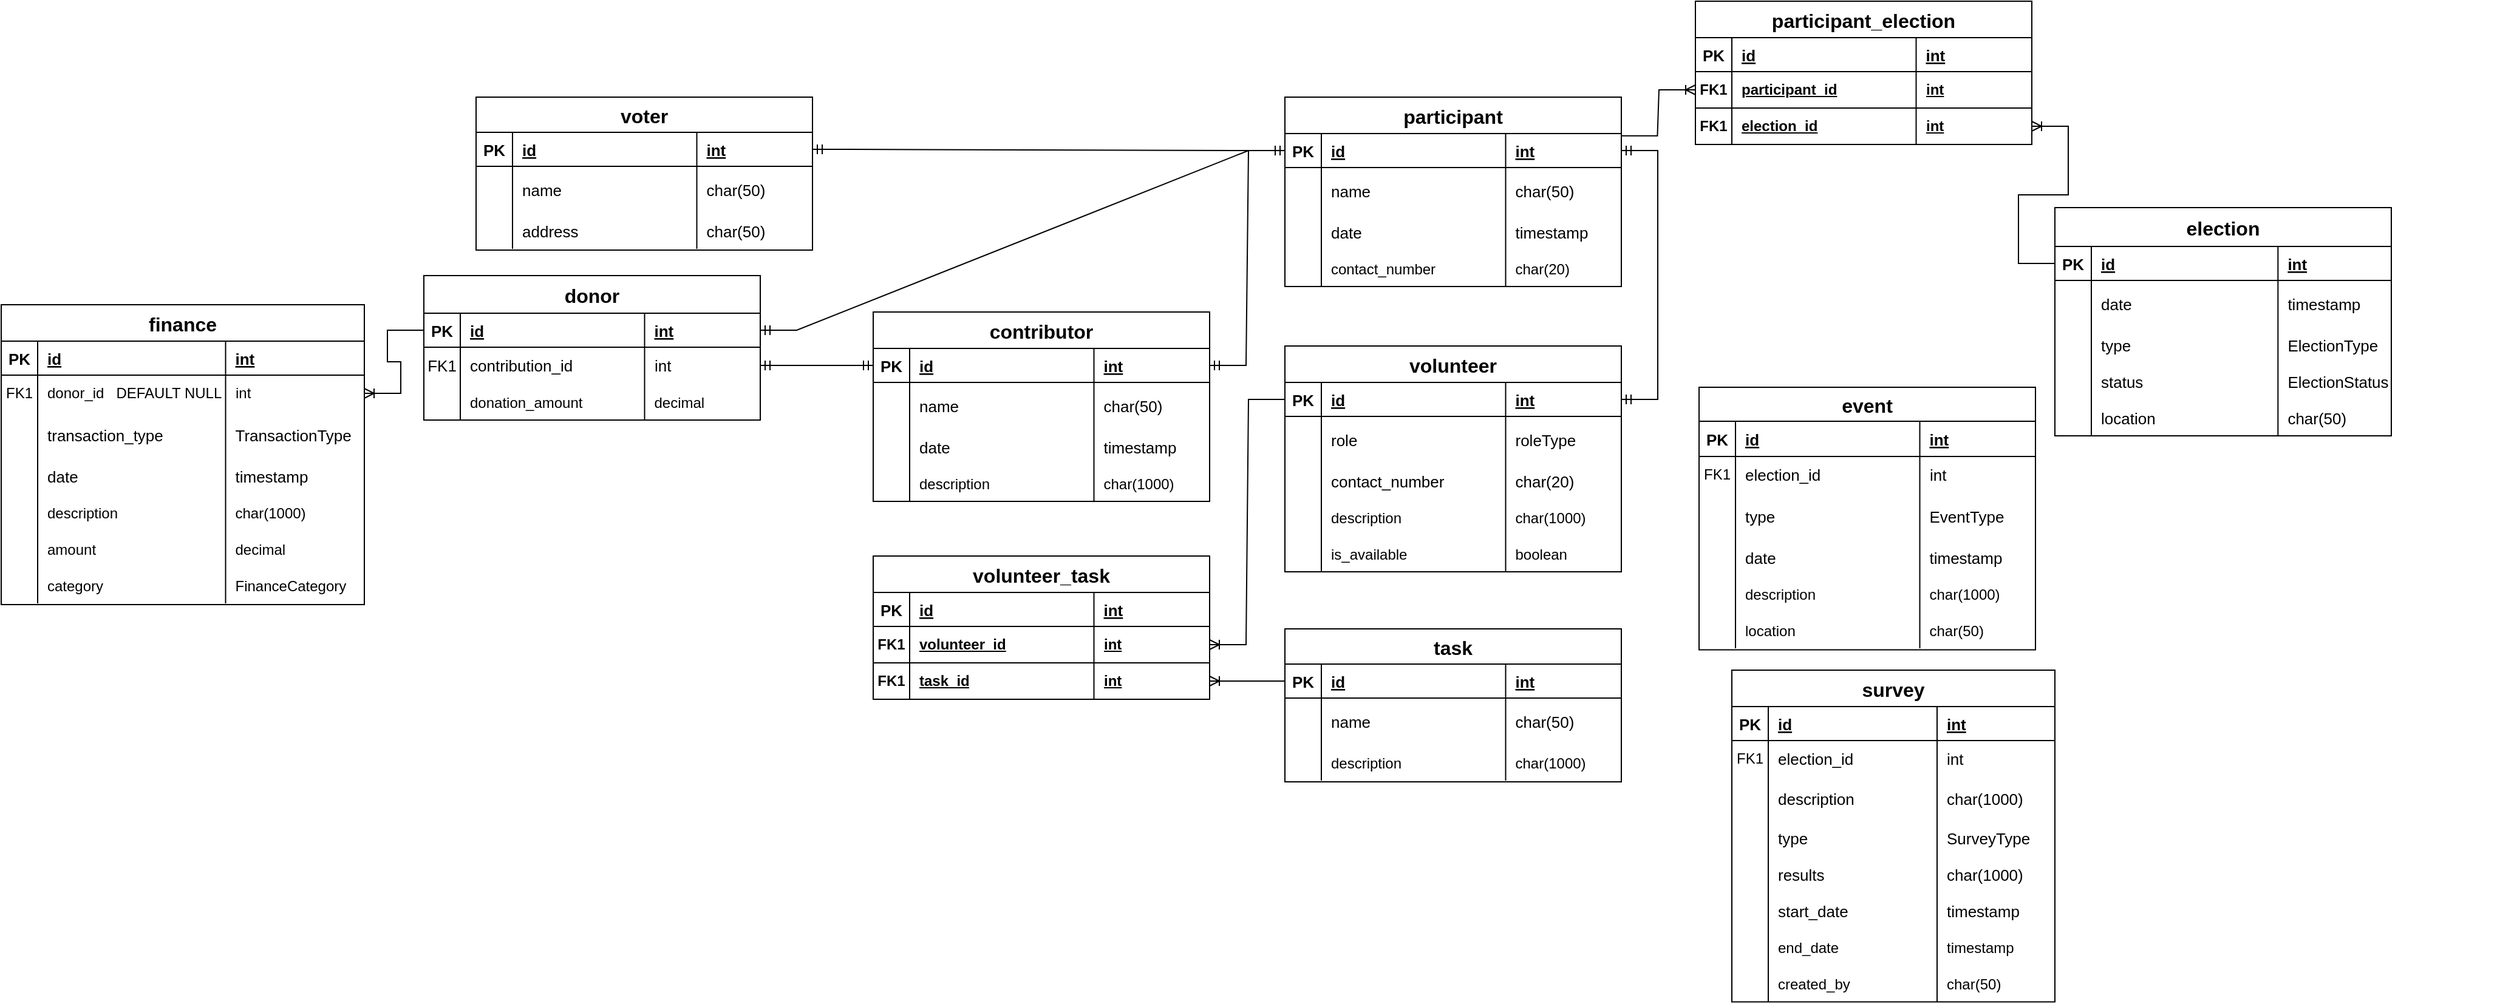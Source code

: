 <mxfile version="24.1.0" type="github">
  <diagram id="R2lEEEUBdFMjLlhIrx00" name="Page-1">
    <mxGraphModel dx="2304" dy="1376" grid="0" gridSize="10" guides="1" tooltips="1" connect="1" arrows="1" fold="1" page="0" pageScale="1" pageWidth="850" pageHeight="1100" math="0" shadow="0" extFonts="Permanent Marker^https://fonts.googleapis.com/css?family=Permanent+Marker">
      <root>
        <mxCell id="0" />
        <mxCell id="1" parent="0" />
        <mxCell id="C-vyLk0tnHw3VtMMgP7b-23" value="election" style="shape=table;startSize=32;container=1;collapsible=1;childLayout=tableLayout;fixedRows=1;rowLines=0;fontStyle=1;align=center;resizeLast=1;fillColor=#FFFFFF;strokeColor=#000000;fontSize=16;direction=east;flipH=0;flipV=0;" parent="1" vertex="1">
          <mxGeometry x="1671" y="-110" width="277" height="188" as="geometry" />
        </mxCell>
        <mxCell id="C-vyLk0tnHw3VtMMgP7b-24" value="" style="shape=partialRectangle;collapsible=0;dropTarget=0;pointerEvents=0;fillColor=none;points=[[0,0.5],[1,0.5]];portConstraint=eastwest;top=0;left=0;right=0;bottom=1;" parent="C-vyLk0tnHw3VtMMgP7b-23" vertex="1">
          <mxGeometry y="32" width="277" height="28" as="geometry" />
        </mxCell>
        <mxCell id="C-vyLk0tnHw3VtMMgP7b-25" value="PK" style="shape=partialRectangle;overflow=hidden;connectable=0;fillColor=none;top=0;left=0;bottom=0;right=0;fontStyle=1;fontSize=13;" parent="C-vyLk0tnHw3VtMMgP7b-24" vertex="1">
          <mxGeometry width="30" height="28" as="geometry">
            <mxRectangle width="30" height="28" as="alternateBounds" />
          </mxGeometry>
        </mxCell>
        <mxCell id="C-vyLk0tnHw3VtMMgP7b-26" value="id" style="shape=partialRectangle;overflow=hidden;connectable=0;fillColor=none;top=0;left=0;bottom=0;right=0;align=left;spacingLeft=6;fontStyle=5;fontSize=13;" parent="C-vyLk0tnHw3VtMMgP7b-24" vertex="1">
          <mxGeometry x="30" width="153.692" height="28" as="geometry">
            <mxRectangle width="153.692" height="28" as="alternateBounds" />
          </mxGeometry>
        </mxCell>
        <mxCell id="NNGJsaR-nnO8Q21NY7YG-1" value="int" style="shape=partialRectangle;overflow=hidden;connectable=0;fillColor=none;top=0;left=0;bottom=0;right=0;align=left;spacingLeft=6;fontStyle=5;fontSize=13;" parent="C-vyLk0tnHw3VtMMgP7b-24" vertex="1">
          <mxGeometry x="183.692" width="93.308" height="28" as="geometry">
            <mxRectangle width="93.308" height="28" as="alternateBounds" />
          </mxGeometry>
        </mxCell>
        <mxCell id="C-vyLk0tnHw3VtMMgP7b-27" value="" style="shape=partialRectangle;collapsible=0;dropTarget=0;pointerEvents=0;fillColor=none;points=[[0,0.5],[1,0.5]];portConstraint=eastwest;top=0;left=0;right=0;bottom=0;" parent="C-vyLk0tnHw3VtMMgP7b-23" vertex="1">
          <mxGeometry y="60" width="277" height="38" as="geometry" />
        </mxCell>
        <mxCell id="C-vyLk0tnHw3VtMMgP7b-28" value="" style="shape=partialRectangle;overflow=hidden;connectable=0;fillColor=none;top=0;left=0;bottom=0;right=0;" parent="C-vyLk0tnHw3VtMMgP7b-27" vertex="1">
          <mxGeometry width="30" height="38" as="geometry">
            <mxRectangle width="30" height="38" as="alternateBounds" />
          </mxGeometry>
        </mxCell>
        <mxCell id="C-vyLk0tnHw3VtMMgP7b-29" value="date" style="shape=partialRectangle;overflow=hidden;connectable=0;fillColor=none;top=0;left=0;bottom=0;right=0;align=left;spacingLeft=6;fontColor=#000000;labelBackgroundColor=none;fontSize=13;" parent="C-vyLk0tnHw3VtMMgP7b-27" vertex="1">
          <mxGeometry x="30" width="153.692" height="38" as="geometry">
            <mxRectangle width="153.692" height="38" as="alternateBounds" />
          </mxGeometry>
        </mxCell>
        <mxCell id="NNGJsaR-nnO8Q21NY7YG-2" value="timestamp" style="shape=partialRectangle;overflow=hidden;connectable=0;fillColor=none;top=0;left=0;bottom=0;right=0;align=left;spacingLeft=6;fontColor=#000000;labelBackgroundColor=none;fontSize=13;" parent="C-vyLk0tnHw3VtMMgP7b-27" vertex="1">
          <mxGeometry x="183.692" width="93.308" height="38" as="geometry">
            <mxRectangle width="93.308" height="38" as="alternateBounds" />
          </mxGeometry>
        </mxCell>
        <mxCell id="NNGJsaR-nnO8Q21NY7YG-11" value="" style="shape=tableRow;horizontal=0;startSize=0;swimlaneHead=0;swimlaneBody=0;fillColor=none;collapsible=0;dropTarget=0;points=[[0,0.5],[1,0.5]];portConstraint=eastwest;top=0;left=0;right=0;bottom=0;" parent="C-vyLk0tnHw3VtMMgP7b-23" vertex="1">
          <mxGeometry y="98" width="277" height="30" as="geometry" />
        </mxCell>
        <mxCell id="NNGJsaR-nnO8Q21NY7YG-12" value="" style="shape=partialRectangle;connectable=0;fillColor=none;top=0;left=0;bottom=0;right=0;editable=1;overflow=hidden;" parent="NNGJsaR-nnO8Q21NY7YG-11" vertex="1">
          <mxGeometry width="30" height="30" as="geometry">
            <mxRectangle width="30" height="30" as="alternateBounds" />
          </mxGeometry>
        </mxCell>
        <mxCell id="NNGJsaR-nnO8Q21NY7YG-13" value="type" style="shape=partialRectangle;connectable=0;fillColor=none;top=0;left=0;bottom=0;right=0;align=left;spacingLeft=6;overflow=hidden;fontSize=13;" parent="NNGJsaR-nnO8Q21NY7YG-11" vertex="1">
          <mxGeometry x="30" width="153.692" height="30" as="geometry">
            <mxRectangle width="153.692" height="30" as="alternateBounds" />
          </mxGeometry>
        </mxCell>
        <mxCell id="NNGJsaR-nnO8Q21NY7YG-14" value="ElectionType" style="shape=partialRectangle;connectable=0;fillColor=none;top=0;left=0;bottom=0;right=0;align=left;spacingLeft=6;overflow=hidden;fontSize=13;" parent="NNGJsaR-nnO8Q21NY7YG-11" vertex="1">
          <mxGeometry x="183.692" width="93.308" height="30" as="geometry">
            <mxRectangle width="93.308" height="30" as="alternateBounds" />
          </mxGeometry>
        </mxCell>
        <mxCell id="NNGJsaR-nnO8Q21NY7YG-15" value="" style="shape=tableRow;horizontal=0;startSize=0;swimlaneHead=0;swimlaneBody=0;fillColor=none;collapsible=0;dropTarget=0;points=[[0,0.5],[1,0.5]];portConstraint=eastwest;top=0;left=0;right=0;bottom=0;" parent="C-vyLk0tnHw3VtMMgP7b-23" vertex="1">
          <mxGeometry y="128" width="277" height="30" as="geometry" />
        </mxCell>
        <mxCell id="NNGJsaR-nnO8Q21NY7YG-16" value="" style="shape=partialRectangle;connectable=0;fillColor=none;top=0;left=0;bottom=0;right=0;editable=1;overflow=hidden;" parent="NNGJsaR-nnO8Q21NY7YG-15" vertex="1">
          <mxGeometry width="30" height="30" as="geometry">
            <mxRectangle width="30" height="30" as="alternateBounds" />
          </mxGeometry>
        </mxCell>
        <mxCell id="NNGJsaR-nnO8Q21NY7YG-17" value="status" style="shape=partialRectangle;connectable=0;fillColor=none;top=0;left=0;bottom=0;right=0;align=left;spacingLeft=6;overflow=hidden;fontSize=13;" parent="NNGJsaR-nnO8Q21NY7YG-15" vertex="1">
          <mxGeometry x="30" width="153.692" height="30" as="geometry">
            <mxRectangle width="153.692" height="30" as="alternateBounds" />
          </mxGeometry>
        </mxCell>
        <mxCell id="NNGJsaR-nnO8Q21NY7YG-18" value="ElectionStatus" style="shape=partialRectangle;connectable=0;fillColor=none;top=0;left=0;bottom=0;right=0;align=left;spacingLeft=6;overflow=hidden;fontSize=13;" parent="NNGJsaR-nnO8Q21NY7YG-15" vertex="1">
          <mxGeometry x="183.692" width="93.308" height="30" as="geometry">
            <mxRectangle width="93.308" height="30" as="alternateBounds" />
          </mxGeometry>
        </mxCell>
        <mxCell id="NNGJsaR-nnO8Q21NY7YG-19" value="" style="shape=tableRow;horizontal=0;startSize=0;swimlaneHead=0;swimlaneBody=0;fillColor=none;collapsible=0;dropTarget=0;points=[[0,0.5],[1,0.5]];portConstraint=eastwest;top=0;left=0;right=0;bottom=0;" parent="C-vyLk0tnHw3VtMMgP7b-23" vertex="1">
          <mxGeometry y="158" width="277" height="30" as="geometry" />
        </mxCell>
        <mxCell id="NNGJsaR-nnO8Q21NY7YG-20" value="" style="shape=partialRectangle;connectable=0;fillColor=none;top=0;left=0;bottom=0;right=0;editable=1;overflow=hidden;" parent="NNGJsaR-nnO8Q21NY7YG-19" vertex="1">
          <mxGeometry width="30" height="30" as="geometry">
            <mxRectangle width="30" height="30" as="alternateBounds" />
          </mxGeometry>
        </mxCell>
        <mxCell id="NNGJsaR-nnO8Q21NY7YG-21" value="location" style="shape=partialRectangle;connectable=0;fillColor=none;top=0;left=0;bottom=0;right=0;align=left;spacingLeft=6;overflow=hidden;fontSize=13;" parent="NNGJsaR-nnO8Q21NY7YG-19" vertex="1">
          <mxGeometry x="30" width="153.692" height="30" as="geometry">
            <mxRectangle width="153.692" height="30" as="alternateBounds" />
          </mxGeometry>
        </mxCell>
        <mxCell id="NNGJsaR-nnO8Q21NY7YG-22" value="char(50)" style="shape=partialRectangle;connectable=0;fillColor=none;top=0;left=0;bottom=0;right=0;align=left;spacingLeft=6;overflow=hidden;fontSize=13;" parent="NNGJsaR-nnO8Q21NY7YG-19" vertex="1">
          <mxGeometry x="183.692" width="93.308" height="30" as="geometry">
            <mxRectangle width="93.308" height="30" as="alternateBounds" />
          </mxGeometry>
        </mxCell>
        <mxCell id="NNGJsaR-nnO8Q21NY7YG-23" value="voter" style="shape=table;startSize=29;container=1;collapsible=1;childLayout=tableLayout;fixedRows=1;rowLines=0;fontStyle=1;align=center;resizeLast=1;fillColor=#FFFFFF;strokeColor=#000000;fontSize=16;direction=east;flipH=0;flipV=0;" parent="1" vertex="1">
          <mxGeometry x="371" y="-201" width="277" height="126" as="geometry" />
        </mxCell>
        <mxCell id="NNGJsaR-nnO8Q21NY7YG-24" value="" style="shape=partialRectangle;collapsible=0;dropTarget=0;pointerEvents=0;fillColor=none;points=[[0,0.5],[1,0.5]];portConstraint=eastwest;top=0;left=0;right=0;bottom=1;" parent="NNGJsaR-nnO8Q21NY7YG-23" vertex="1">
          <mxGeometry y="29" width="277" height="28" as="geometry" />
        </mxCell>
        <mxCell id="NNGJsaR-nnO8Q21NY7YG-25" value="PK" style="shape=partialRectangle;overflow=hidden;connectable=0;fillColor=none;top=0;left=0;bottom=0;right=0;fontStyle=1;fontSize=13;" parent="NNGJsaR-nnO8Q21NY7YG-24" vertex="1">
          <mxGeometry width="30" height="28" as="geometry">
            <mxRectangle width="30" height="28" as="alternateBounds" />
          </mxGeometry>
        </mxCell>
        <mxCell id="NNGJsaR-nnO8Q21NY7YG-26" value="id" style="shape=partialRectangle;overflow=hidden;connectable=0;fillColor=none;top=0;left=0;bottom=0;right=0;align=left;spacingLeft=6;fontStyle=5;fontSize=13;" parent="NNGJsaR-nnO8Q21NY7YG-24" vertex="1">
          <mxGeometry x="30" width="151.75" height="28" as="geometry">
            <mxRectangle width="151.75" height="28" as="alternateBounds" />
          </mxGeometry>
        </mxCell>
        <mxCell id="NNGJsaR-nnO8Q21NY7YG-27" value="int" style="shape=partialRectangle;overflow=hidden;connectable=0;fillColor=none;top=0;left=0;bottom=0;right=0;align=left;spacingLeft=6;fontStyle=5;fontSize=13;" parent="NNGJsaR-nnO8Q21NY7YG-24" vertex="1">
          <mxGeometry x="181.75" width="95.25" height="28" as="geometry">
            <mxRectangle width="95.25" height="28" as="alternateBounds" />
          </mxGeometry>
        </mxCell>
        <mxCell id="NNGJsaR-nnO8Q21NY7YG-28" value="" style="shape=partialRectangle;collapsible=0;dropTarget=0;pointerEvents=0;fillColor=none;points=[[0,0.5],[1,0.5]];portConstraint=eastwest;top=0;left=0;right=0;bottom=0;" parent="NNGJsaR-nnO8Q21NY7YG-23" vertex="1">
          <mxGeometry y="57" width="277" height="38" as="geometry" />
        </mxCell>
        <mxCell id="NNGJsaR-nnO8Q21NY7YG-29" value="" style="shape=partialRectangle;overflow=hidden;connectable=0;fillColor=none;top=0;left=0;bottom=0;right=0;" parent="NNGJsaR-nnO8Q21NY7YG-28" vertex="1">
          <mxGeometry width="30" height="38" as="geometry">
            <mxRectangle width="30" height="38" as="alternateBounds" />
          </mxGeometry>
        </mxCell>
        <mxCell id="NNGJsaR-nnO8Q21NY7YG-30" value="name" style="shape=partialRectangle;overflow=hidden;connectable=0;fillColor=none;top=0;left=0;bottom=0;right=0;align=left;spacingLeft=6;fontColor=#000000;labelBackgroundColor=none;fontSize=13;" parent="NNGJsaR-nnO8Q21NY7YG-28" vertex="1">
          <mxGeometry x="30" width="151.75" height="38" as="geometry">
            <mxRectangle width="151.75" height="38" as="alternateBounds" />
          </mxGeometry>
        </mxCell>
        <mxCell id="NNGJsaR-nnO8Q21NY7YG-31" value="char(50)" style="shape=partialRectangle;overflow=hidden;connectable=0;fillColor=none;top=0;left=0;bottom=0;right=0;align=left;spacingLeft=6;fontColor=#000000;labelBackgroundColor=none;fontSize=13;" parent="NNGJsaR-nnO8Q21NY7YG-28" vertex="1">
          <mxGeometry x="181.75" width="95.25" height="38" as="geometry">
            <mxRectangle width="95.25" height="38" as="alternateBounds" />
          </mxGeometry>
        </mxCell>
        <mxCell id="NNGJsaR-nnO8Q21NY7YG-32" value="" style="shape=tableRow;horizontal=0;startSize=0;swimlaneHead=0;swimlaneBody=0;fillColor=none;collapsible=0;dropTarget=0;points=[[0,0.5],[1,0.5]];portConstraint=eastwest;top=0;left=0;right=0;bottom=0;" parent="NNGJsaR-nnO8Q21NY7YG-23" vertex="1">
          <mxGeometry y="95" width="277" height="30" as="geometry" />
        </mxCell>
        <mxCell id="NNGJsaR-nnO8Q21NY7YG-33" value="" style="shape=partialRectangle;connectable=0;fillColor=none;top=0;left=0;bottom=0;right=0;editable=1;overflow=hidden;" parent="NNGJsaR-nnO8Q21NY7YG-32" vertex="1">
          <mxGeometry width="30" height="30" as="geometry">
            <mxRectangle width="30" height="30" as="alternateBounds" />
          </mxGeometry>
        </mxCell>
        <mxCell id="NNGJsaR-nnO8Q21NY7YG-34" value="address" style="shape=partialRectangle;connectable=0;fillColor=none;top=0;left=0;bottom=0;right=0;align=left;spacingLeft=6;overflow=hidden;fontSize=13;" parent="NNGJsaR-nnO8Q21NY7YG-32" vertex="1">
          <mxGeometry x="30" width="151.75" height="30" as="geometry">
            <mxRectangle width="151.75" height="30" as="alternateBounds" />
          </mxGeometry>
        </mxCell>
        <mxCell id="NNGJsaR-nnO8Q21NY7YG-35" value="char(50)" style="shape=partialRectangle;connectable=0;fillColor=none;top=0;left=0;bottom=0;right=0;align=left;spacingLeft=6;overflow=hidden;fontSize=13;" parent="NNGJsaR-nnO8Q21NY7YG-32" vertex="1">
          <mxGeometry x="181.75" width="95.25" height="30" as="geometry">
            <mxRectangle width="95.25" height="30" as="alternateBounds" />
          </mxGeometry>
        </mxCell>
        <mxCell id="NNGJsaR-nnO8Q21NY7YG-44" value="donor" style="shape=table;startSize=31;container=1;collapsible=1;childLayout=tableLayout;fixedRows=1;rowLines=0;fontStyle=1;align=center;resizeLast=1;fillColor=#FFFFFF;strokeColor=#000000;fontSize=16;direction=east;flipH=0;flipV=0;" parent="1" vertex="1">
          <mxGeometry x="328" y="-54" width="277" height="119" as="geometry" />
        </mxCell>
        <mxCell id="NNGJsaR-nnO8Q21NY7YG-45" value="" style="shape=partialRectangle;collapsible=0;dropTarget=0;pointerEvents=0;fillColor=none;points=[[0,0.5],[1,0.5]];portConstraint=eastwest;top=0;left=0;right=0;bottom=1;" parent="NNGJsaR-nnO8Q21NY7YG-44" vertex="1">
          <mxGeometry y="31" width="277" height="28" as="geometry" />
        </mxCell>
        <mxCell id="NNGJsaR-nnO8Q21NY7YG-46" value="PK" style="shape=partialRectangle;overflow=hidden;connectable=0;fillColor=none;top=0;left=0;bottom=0;right=0;fontStyle=1;fontSize=13;" parent="NNGJsaR-nnO8Q21NY7YG-45" vertex="1">
          <mxGeometry width="30" height="28" as="geometry">
            <mxRectangle width="30" height="28" as="alternateBounds" />
          </mxGeometry>
        </mxCell>
        <mxCell id="NNGJsaR-nnO8Q21NY7YG-47" value="id" style="shape=partialRectangle;overflow=hidden;connectable=0;fillColor=none;top=0;left=0;bottom=0;right=0;align=left;spacingLeft=6;fontStyle=5;fontSize=13;" parent="NNGJsaR-nnO8Q21NY7YG-45" vertex="1">
          <mxGeometry x="30" width="151.75" height="28" as="geometry">
            <mxRectangle width="151.75" height="28" as="alternateBounds" />
          </mxGeometry>
        </mxCell>
        <mxCell id="NNGJsaR-nnO8Q21NY7YG-48" value="int" style="shape=partialRectangle;overflow=hidden;connectable=0;fillColor=none;top=0;left=0;bottom=0;right=0;align=left;spacingLeft=6;fontStyle=5;fontSize=13;" parent="NNGJsaR-nnO8Q21NY7YG-45" vertex="1">
          <mxGeometry x="181.75" width="95.25" height="28" as="geometry">
            <mxRectangle width="95.25" height="28" as="alternateBounds" />
          </mxGeometry>
        </mxCell>
        <mxCell id="NNGJsaR-nnO8Q21NY7YG-77" value="" style="shape=tableRow;horizontal=0;startSize=0;swimlaneHead=0;swimlaneBody=0;fillColor=none;collapsible=0;dropTarget=0;points=[[0,0.5],[1,0.5]];portConstraint=eastwest;top=0;left=0;right=0;bottom=0;" parent="NNGJsaR-nnO8Q21NY7YG-44" vertex="1">
          <mxGeometry y="59" width="277" height="30" as="geometry" />
        </mxCell>
        <mxCell id="NNGJsaR-nnO8Q21NY7YG-78" value="FK1" style="shape=partialRectangle;connectable=0;fillColor=none;top=0;left=0;bottom=0;right=0;fontStyle=0;overflow=hidden;whiteSpace=wrap;html=1;fontSize=13;" parent="NNGJsaR-nnO8Q21NY7YG-77" vertex="1">
          <mxGeometry width="30" height="30" as="geometry">
            <mxRectangle width="30" height="30" as="alternateBounds" />
          </mxGeometry>
        </mxCell>
        <mxCell id="NNGJsaR-nnO8Q21NY7YG-79" value="contribution_id" style="shape=partialRectangle;connectable=0;fillColor=none;top=0;left=0;bottom=0;right=0;align=left;spacingLeft=6;fontStyle=0;overflow=hidden;whiteSpace=wrap;html=1;fontSize=13;" parent="NNGJsaR-nnO8Q21NY7YG-77" vertex="1">
          <mxGeometry x="30" width="151.75" height="30" as="geometry">
            <mxRectangle width="151.75" height="30" as="alternateBounds" />
          </mxGeometry>
        </mxCell>
        <mxCell id="NNGJsaR-nnO8Q21NY7YG-80" value="int" style="shape=partialRectangle;connectable=0;fillColor=none;top=0;left=0;bottom=0;right=0;align=left;spacingLeft=6;fontStyle=0;overflow=hidden;whiteSpace=wrap;html=1;fontSize=13;" parent="NNGJsaR-nnO8Q21NY7YG-77" vertex="1">
          <mxGeometry x="181.75" width="95.25" height="30" as="geometry">
            <mxRectangle width="95.25" height="30" as="alternateBounds" />
          </mxGeometry>
        </mxCell>
        <mxCell id="NNGJsaR-nnO8Q21NY7YG-81" value="" style="shape=tableRow;horizontal=0;startSize=0;swimlaneHead=0;swimlaneBody=0;fillColor=none;collapsible=0;dropTarget=0;points=[[0,0.5],[1,0.5]];portConstraint=eastwest;top=0;left=0;right=0;bottom=0;" parent="NNGJsaR-nnO8Q21NY7YG-44" vertex="1">
          <mxGeometry y="89" width="277" height="30" as="geometry" />
        </mxCell>
        <mxCell id="NNGJsaR-nnO8Q21NY7YG-82" value="" style="shape=partialRectangle;connectable=0;fillColor=none;top=0;left=0;bottom=0;right=0;editable=1;overflow=hidden;" parent="NNGJsaR-nnO8Q21NY7YG-81" vertex="1">
          <mxGeometry width="30" height="30" as="geometry">
            <mxRectangle width="30" height="30" as="alternateBounds" />
          </mxGeometry>
        </mxCell>
        <mxCell id="NNGJsaR-nnO8Q21NY7YG-83" value="donation_amount" style="shape=partialRectangle;connectable=0;fillColor=none;top=0;left=0;bottom=0;right=0;align=left;spacingLeft=6;overflow=hidden;" parent="NNGJsaR-nnO8Q21NY7YG-81" vertex="1">
          <mxGeometry x="30" width="151.75" height="30" as="geometry">
            <mxRectangle width="151.75" height="30" as="alternateBounds" />
          </mxGeometry>
        </mxCell>
        <mxCell id="NNGJsaR-nnO8Q21NY7YG-84" value="decimal" style="shape=partialRectangle;connectable=0;fillColor=none;top=0;left=0;bottom=0;right=0;align=left;spacingLeft=6;overflow=hidden;" parent="NNGJsaR-nnO8Q21NY7YG-81" vertex="1">
          <mxGeometry x="181.75" width="95.25" height="30" as="geometry">
            <mxRectangle width="95.25" height="30" as="alternateBounds" />
          </mxGeometry>
        </mxCell>
        <mxCell id="NNGJsaR-nnO8Q21NY7YG-60" value="contributor" style="shape=table;startSize=30;container=1;collapsible=1;childLayout=tableLayout;fixedRows=1;rowLines=0;fontStyle=1;align=center;resizeLast=1;fillColor=#FFFFFF;strokeColor=#000000;fontSize=16;direction=east;flipH=0;flipV=0;" parent="1" vertex="1">
          <mxGeometry x="698" y="-24" width="277" height="156" as="geometry" />
        </mxCell>
        <mxCell id="NNGJsaR-nnO8Q21NY7YG-61" value="" style="shape=partialRectangle;collapsible=0;dropTarget=0;pointerEvents=0;fillColor=none;points=[[0,0.5],[1,0.5]];portConstraint=eastwest;top=0;left=0;right=0;bottom=1;" parent="NNGJsaR-nnO8Q21NY7YG-60" vertex="1">
          <mxGeometry y="30" width="277" height="28" as="geometry" />
        </mxCell>
        <mxCell id="NNGJsaR-nnO8Q21NY7YG-62" value="PK" style="shape=partialRectangle;overflow=hidden;connectable=0;fillColor=none;top=0;left=0;bottom=0;right=0;fontStyle=1;fontSize=13;" parent="NNGJsaR-nnO8Q21NY7YG-61" vertex="1">
          <mxGeometry width="30" height="28" as="geometry">
            <mxRectangle width="30" height="28" as="alternateBounds" />
          </mxGeometry>
        </mxCell>
        <mxCell id="NNGJsaR-nnO8Q21NY7YG-63" value="id" style="shape=partialRectangle;overflow=hidden;connectable=0;fillColor=none;top=0;left=0;bottom=0;right=0;align=left;spacingLeft=6;fontStyle=5;fontSize=13;" parent="NNGJsaR-nnO8Q21NY7YG-61" vertex="1">
          <mxGeometry x="30" width="151.75" height="28" as="geometry">
            <mxRectangle width="151.75" height="28" as="alternateBounds" />
          </mxGeometry>
        </mxCell>
        <mxCell id="NNGJsaR-nnO8Q21NY7YG-64" value="int" style="shape=partialRectangle;overflow=hidden;connectable=0;fillColor=none;top=0;left=0;bottom=0;right=0;align=left;spacingLeft=6;fontStyle=5;fontSize=13;" parent="NNGJsaR-nnO8Q21NY7YG-61" vertex="1">
          <mxGeometry x="181.75" width="95.25" height="28" as="geometry">
            <mxRectangle width="95.25" height="28" as="alternateBounds" />
          </mxGeometry>
        </mxCell>
        <mxCell id="NNGJsaR-nnO8Q21NY7YG-65" value="" style="shape=partialRectangle;collapsible=0;dropTarget=0;pointerEvents=0;fillColor=none;points=[[0,0.5],[1,0.5]];portConstraint=eastwest;top=0;left=0;right=0;bottom=0;" parent="NNGJsaR-nnO8Q21NY7YG-60" vertex="1">
          <mxGeometry y="58" width="277" height="38" as="geometry" />
        </mxCell>
        <mxCell id="NNGJsaR-nnO8Q21NY7YG-66" value="" style="shape=partialRectangle;overflow=hidden;connectable=0;fillColor=none;top=0;left=0;bottom=0;right=0;" parent="NNGJsaR-nnO8Q21NY7YG-65" vertex="1">
          <mxGeometry width="30" height="38" as="geometry">
            <mxRectangle width="30" height="38" as="alternateBounds" />
          </mxGeometry>
        </mxCell>
        <mxCell id="NNGJsaR-nnO8Q21NY7YG-67" value="name" style="shape=partialRectangle;overflow=hidden;connectable=0;fillColor=none;top=0;left=0;bottom=0;right=0;align=left;spacingLeft=6;fontColor=#000000;labelBackgroundColor=none;fontSize=13;" parent="NNGJsaR-nnO8Q21NY7YG-65" vertex="1">
          <mxGeometry x="30" width="151.75" height="38" as="geometry">
            <mxRectangle width="151.75" height="38" as="alternateBounds" />
          </mxGeometry>
        </mxCell>
        <mxCell id="NNGJsaR-nnO8Q21NY7YG-68" value="char(50)" style="shape=partialRectangle;overflow=hidden;connectable=0;fillColor=none;top=0;left=0;bottom=0;right=0;align=left;spacingLeft=6;fontColor=#000000;labelBackgroundColor=none;fontSize=13;" parent="NNGJsaR-nnO8Q21NY7YG-65" vertex="1">
          <mxGeometry x="181.75" width="95.25" height="38" as="geometry">
            <mxRectangle width="95.25" height="38" as="alternateBounds" />
          </mxGeometry>
        </mxCell>
        <mxCell id="NNGJsaR-nnO8Q21NY7YG-69" value="" style="shape=tableRow;horizontal=0;startSize=0;swimlaneHead=0;swimlaneBody=0;fillColor=none;collapsible=0;dropTarget=0;points=[[0,0.5],[1,0.5]];portConstraint=eastwest;top=0;left=0;right=0;bottom=0;" parent="NNGJsaR-nnO8Q21NY7YG-60" vertex="1">
          <mxGeometry y="96" width="277" height="30" as="geometry" />
        </mxCell>
        <mxCell id="NNGJsaR-nnO8Q21NY7YG-70" value="" style="shape=partialRectangle;connectable=0;fillColor=none;top=0;left=0;bottom=0;right=0;editable=1;overflow=hidden;" parent="NNGJsaR-nnO8Q21NY7YG-69" vertex="1">
          <mxGeometry width="30" height="30" as="geometry">
            <mxRectangle width="30" height="30" as="alternateBounds" />
          </mxGeometry>
        </mxCell>
        <mxCell id="NNGJsaR-nnO8Q21NY7YG-71" value="date" style="shape=partialRectangle;connectable=0;fillColor=none;top=0;left=0;bottom=0;right=0;align=left;spacingLeft=6;overflow=hidden;fontSize=13;" parent="NNGJsaR-nnO8Q21NY7YG-69" vertex="1">
          <mxGeometry x="30" width="151.75" height="30" as="geometry">
            <mxRectangle width="151.75" height="30" as="alternateBounds" />
          </mxGeometry>
        </mxCell>
        <mxCell id="NNGJsaR-nnO8Q21NY7YG-72" value="timestamp" style="shape=partialRectangle;connectable=0;fillColor=none;top=0;left=0;bottom=0;right=0;align=left;spacingLeft=6;overflow=hidden;fontSize=13;" parent="NNGJsaR-nnO8Q21NY7YG-69" vertex="1">
          <mxGeometry x="181.75" width="95.25" height="30" as="geometry">
            <mxRectangle width="95.25" height="30" as="alternateBounds" />
          </mxGeometry>
        </mxCell>
        <mxCell id="NNGJsaR-nnO8Q21NY7YG-89" value="" style="shape=tableRow;horizontal=0;startSize=0;swimlaneHead=0;swimlaneBody=0;fillColor=none;collapsible=0;dropTarget=0;points=[[0,0.5],[1,0.5]];portConstraint=eastwest;top=0;left=0;right=0;bottom=0;" parent="NNGJsaR-nnO8Q21NY7YG-60" vertex="1">
          <mxGeometry y="126" width="277" height="30" as="geometry" />
        </mxCell>
        <mxCell id="NNGJsaR-nnO8Q21NY7YG-90" value="" style="shape=partialRectangle;connectable=0;fillColor=none;top=0;left=0;bottom=0;right=0;editable=1;overflow=hidden;" parent="NNGJsaR-nnO8Q21NY7YG-89" vertex="1">
          <mxGeometry width="30" height="30" as="geometry">
            <mxRectangle width="30" height="30" as="alternateBounds" />
          </mxGeometry>
        </mxCell>
        <mxCell id="NNGJsaR-nnO8Q21NY7YG-91" value="description" style="shape=partialRectangle;connectable=0;fillColor=none;top=0;left=0;bottom=0;right=0;align=left;spacingLeft=6;overflow=hidden;" parent="NNGJsaR-nnO8Q21NY7YG-89" vertex="1">
          <mxGeometry x="30" width="151.75" height="30" as="geometry">
            <mxRectangle width="151.75" height="30" as="alternateBounds" />
          </mxGeometry>
        </mxCell>
        <mxCell id="NNGJsaR-nnO8Q21NY7YG-92" value="char(1000)" style="shape=partialRectangle;connectable=0;fillColor=none;top=0;left=0;bottom=0;right=0;align=left;spacingLeft=6;overflow=hidden;" parent="NNGJsaR-nnO8Q21NY7YG-89" vertex="1">
          <mxGeometry x="181.75" width="95.25" height="30" as="geometry">
            <mxRectangle width="95.25" height="30" as="alternateBounds" />
          </mxGeometry>
        </mxCell>
        <mxCell id="NNGJsaR-nnO8Q21NY7YG-106" value="volunteer" style="shape=table;startSize=30;container=1;collapsible=1;childLayout=tableLayout;fixedRows=1;rowLines=0;fontStyle=1;align=center;resizeLast=1;fillColor=#FFFFFF;strokeColor=#000000;fontSize=16;direction=east;flipH=0;flipV=0;" parent="1" vertex="1">
          <mxGeometry x="1037" y="4" width="277" height="186" as="geometry" />
        </mxCell>
        <mxCell id="NNGJsaR-nnO8Q21NY7YG-107" value="" style="shape=partialRectangle;collapsible=0;dropTarget=0;pointerEvents=0;fillColor=none;points=[[0,0.5],[1,0.5]];portConstraint=eastwest;top=0;left=0;right=0;bottom=1;" parent="NNGJsaR-nnO8Q21NY7YG-106" vertex="1">
          <mxGeometry y="30" width="277" height="28" as="geometry" />
        </mxCell>
        <mxCell id="NNGJsaR-nnO8Q21NY7YG-108" value="PK" style="shape=partialRectangle;overflow=hidden;connectable=0;fillColor=none;top=0;left=0;bottom=0;right=0;fontStyle=1;fontSize=13;" parent="NNGJsaR-nnO8Q21NY7YG-107" vertex="1">
          <mxGeometry width="30" height="28" as="geometry">
            <mxRectangle width="30" height="28" as="alternateBounds" />
          </mxGeometry>
        </mxCell>
        <mxCell id="NNGJsaR-nnO8Q21NY7YG-109" value="id" style="shape=partialRectangle;overflow=hidden;connectable=0;fillColor=none;top=0;left=0;bottom=0;right=0;align=left;spacingLeft=6;fontStyle=5;fontSize=13;" parent="NNGJsaR-nnO8Q21NY7YG-107" vertex="1">
          <mxGeometry x="30" width="151.75" height="28" as="geometry">
            <mxRectangle width="151.75" height="28" as="alternateBounds" />
          </mxGeometry>
        </mxCell>
        <mxCell id="NNGJsaR-nnO8Q21NY7YG-110" value="int" style="shape=partialRectangle;overflow=hidden;connectable=0;fillColor=none;top=0;left=0;bottom=0;right=0;align=left;spacingLeft=6;fontStyle=5;fontSize=13;" parent="NNGJsaR-nnO8Q21NY7YG-107" vertex="1">
          <mxGeometry x="181.75" width="95.25" height="28" as="geometry">
            <mxRectangle width="95.25" height="28" as="alternateBounds" />
          </mxGeometry>
        </mxCell>
        <mxCell id="NNGJsaR-nnO8Q21NY7YG-111" value="" style="shape=partialRectangle;collapsible=0;dropTarget=0;pointerEvents=0;fillColor=none;points=[[0,0.5],[1,0.5]];portConstraint=eastwest;top=0;left=0;right=0;bottom=0;" parent="NNGJsaR-nnO8Q21NY7YG-106" vertex="1">
          <mxGeometry y="58" width="277" height="38" as="geometry" />
        </mxCell>
        <mxCell id="NNGJsaR-nnO8Q21NY7YG-112" value="" style="shape=partialRectangle;overflow=hidden;connectable=0;fillColor=none;top=0;left=0;bottom=0;right=0;" parent="NNGJsaR-nnO8Q21NY7YG-111" vertex="1">
          <mxGeometry width="30" height="38" as="geometry">
            <mxRectangle width="30" height="38" as="alternateBounds" />
          </mxGeometry>
        </mxCell>
        <mxCell id="NNGJsaR-nnO8Q21NY7YG-113" value="role" style="shape=partialRectangle;overflow=hidden;connectable=0;fillColor=none;top=0;left=0;bottom=0;right=0;align=left;spacingLeft=6;fontColor=#000000;labelBackgroundColor=none;fontSize=13;" parent="NNGJsaR-nnO8Q21NY7YG-111" vertex="1">
          <mxGeometry x="30" width="151.75" height="38" as="geometry">
            <mxRectangle width="151.75" height="38" as="alternateBounds" />
          </mxGeometry>
        </mxCell>
        <mxCell id="NNGJsaR-nnO8Q21NY7YG-114" value="roleType" style="shape=partialRectangle;overflow=hidden;connectable=0;fillColor=none;top=0;left=0;bottom=0;right=0;align=left;spacingLeft=6;fontColor=#000000;labelBackgroundColor=none;fontSize=13;" parent="NNGJsaR-nnO8Q21NY7YG-111" vertex="1">
          <mxGeometry x="181.75" width="95.25" height="38" as="geometry">
            <mxRectangle width="95.25" height="38" as="alternateBounds" />
          </mxGeometry>
        </mxCell>
        <mxCell id="NNGJsaR-nnO8Q21NY7YG-115" value="" style="shape=tableRow;horizontal=0;startSize=0;swimlaneHead=0;swimlaneBody=0;fillColor=none;collapsible=0;dropTarget=0;points=[[0,0.5],[1,0.5]];portConstraint=eastwest;top=0;left=0;right=0;bottom=0;" parent="NNGJsaR-nnO8Q21NY7YG-106" vertex="1">
          <mxGeometry y="96" width="277" height="30" as="geometry" />
        </mxCell>
        <mxCell id="NNGJsaR-nnO8Q21NY7YG-116" value="" style="shape=partialRectangle;connectable=0;fillColor=none;top=0;left=0;bottom=0;right=0;editable=1;overflow=hidden;" parent="NNGJsaR-nnO8Q21NY7YG-115" vertex="1">
          <mxGeometry width="30" height="30" as="geometry">
            <mxRectangle width="30" height="30" as="alternateBounds" />
          </mxGeometry>
        </mxCell>
        <mxCell id="NNGJsaR-nnO8Q21NY7YG-117" value="contact_number" style="shape=partialRectangle;connectable=0;fillColor=none;top=0;left=0;bottom=0;right=0;align=left;spacingLeft=6;overflow=hidden;fontSize=13;" parent="NNGJsaR-nnO8Q21NY7YG-115" vertex="1">
          <mxGeometry x="30" width="151.75" height="30" as="geometry">
            <mxRectangle width="151.75" height="30" as="alternateBounds" />
          </mxGeometry>
        </mxCell>
        <mxCell id="NNGJsaR-nnO8Q21NY7YG-118" value="char(20)" style="shape=partialRectangle;connectable=0;fillColor=none;top=0;left=0;bottom=0;right=0;align=left;spacingLeft=6;overflow=hidden;fontSize=13;" parent="NNGJsaR-nnO8Q21NY7YG-115" vertex="1">
          <mxGeometry x="181.75" width="95.25" height="30" as="geometry">
            <mxRectangle width="95.25" height="30" as="alternateBounds" />
          </mxGeometry>
        </mxCell>
        <mxCell id="NNGJsaR-nnO8Q21NY7YG-119" value="" style="shape=tableRow;horizontal=0;startSize=0;swimlaneHead=0;swimlaneBody=0;fillColor=none;collapsible=0;dropTarget=0;points=[[0,0.5],[1,0.5]];portConstraint=eastwest;top=0;left=0;right=0;bottom=0;" parent="NNGJsaR-nnO8Q21NY7YG-106" vertex="1">
          <mxGeometry y="126" width="277" height="30" as="geometry" />
        </mxCell>
        <mxCell id="NNGJsaR-nnO8Q21NY7YG-120" value="" style="shape=partialRectangle;connectable=0;fillColor=none;top=0;left=0;bottom=0;right=0;editable=1;overflow=hidden;" parent="NNGJsaR-nnO8Q21NY7YG-119" vertex="1">
          <mxGeometry width="30" height="30" as="geometry">
            <mxRectangle width="30" height="30" as="alternateBounds" />
          </mxGeometry>
        </mxCell>
        <mxCell id="NNGJsaR-nnO8Q21NY7YG-121" value="description" style="shape=partialRectangle;connectable=0;fillColor=none;top=0;left=0;bottom=0;right=0;align=left;spacingLeft=6;overflow=hidden;" parent="NNGJsaR-nnO8Q21NY7YG-119" vertex="1">
          <mxGeometry x="30" width="151.75" height="30" as="geometry">
            <mxRectangle width="151.75" height="30" as="alternateBounds" />
          </mxGeometry>
        </mxCell>
        <mxCell id="NNGJsaR-nnO8Q21NY7YG-122" value="char(1000)" style="shape=partialRectangle;connectable=0;fillColor=none;top=0;left=0;bottom=0;right=0;align=left;spacingLeft=6;overflow=hidden;" parent="NNGJsaR-nnO8Q21NY7YG-119" vertex="1">
          <mxGeometry x="181.75" width="95.25" height="30" as="geometry">
            <mxRectangle width="95.25" height="30" as="alternateBounds" />
          </mxGeometry>
        </mxCell>
        <mxCell id="NNGJsaR-nnO8Q21NY7YG-180" value="" style="shape=tableRow;horizontal=0;startSize=0;swimlaneHead=0;swimlaneBody=0;fillColor=none;collapsible=0;dropTarget=0;points=[[0,0.5],[1,0.5]];portConstraint=eastwest;top=0;left=0;right=0;bottom=0;" parent="NNGJsaR-nnO8Q21NY7YG-106" vertex="1">
          <mxGeometry y="156" width="277" height="30" as="geometry" />
        </mxCell>
        <mxCell id="NNGJsaR-nnO8Q21NY7YG-181" value="" style="shape=partialRectangle;connectable=0;fillColor=none;top=0;left=0;bottom=0;right=0;editable=1;overflow=hidden;" parent="NNGJsaR-nnO8Q21NY7YG-180" vertex="1">
          <mxGeometry width="30" height="30" as="geometry">
            <mxRectangle width="30" height="30" as="alternateBounds" />
          </mxGeometry>
        </mxCell>
        <mxCell id="NNGJsaR-nnO8Q21NY7YG-182" value="is_available" style="shape=partialRectangle;connectable=0;fillColor=none;top=0;left=0;bottom=0;right=0;align=left;spacingLeft=6;overflow=hidden;" parent="NNGJsaR-nnO8Q21NY7YG-180" vertex="1">
          <mxGeometry x="30" width="151.75" height="30" as="geometry">
            <mxRectangle width="151.75" height="30" as="alternateBounds" />
          </mxGeometry>
        </mxCell>
        <mxCell id="NNGJsaR-nnO8Q21NY7YG-183" value="boolean" style="shape=partialRectangle;connectable=0;fillColor=none;top=0;left=0;bottom=0;right=0;align=left;spacingLeft=6;overflow=hidden;" parent="NNGJsaR-nnO8Q21NY7YG-180" vertex="1">
          <mxGeometry x="181.75" width="95.25" height="30" as="geometry">
            <mxRectangle width="95.25" height="30" as="alternateBounds" />
          </mxGeometry>
        </mxCell>
        <mxCell id="NNGJsaR-nnO8Q21NY7YG-127" value="task" style="shape=table;startSize=29;container=1;collapsible=1;childLayout=tableLayout;fixedRows=1;rowLines=0;fontStyle=1;align=center;resizeLast=1;fillColor=#FFFFFF;strokeColor=#000000;fontSize=16;direction=east;flipH=0;flipV=0;" parent="1" vertex="1">
          <mxGeometry x="1037" y="237" width="277" height="126" as="geometry" />
        </mxCell>
        <mxCell id="NNGJsaR-nnO8Q21NY7YG-128" value="" style="shape=partialRectangle;collapsible=0;dropTarget=0;pointerEvents=0;fillColor=none;points=[[0,0.5],[1,0.5]];portConstraint=eastwest;top=0;left=0;right=0;bottom=1;" parent="NNGJsaR-nnO8Q21NY7YG-127" vertex="1">
          <mxGeometry y="29" width="277" height="28" as="geometry" />
        </mxCell>
        <mxCell id="NNGJsaR-nnO8Q21NY7YG-129" value="PK" style="shape=partialRectangle;overflow=hidden;connectable=0;fillColor=none;top=0;left=0;bottom=0;right=0;fontStyle=1;fontSize=13;" parent="NNGJsaR-nnO8Q21NY7YG-128" vertex="1">
          <mxGeometry width="30" height="28" as="geometry">
            <mxRectangle width="30" height="28" as="alternateBounds" />
          </mxGeometry>
        </mxCell>
        <mxCell id="NNGJsaR-nnO8Q21NY7YG-130" value="id" style="shape=partialRectangle;overflow=hidden;connectable=0;fillColor=none;top=0;left=0;bottom=0;right=0;align=left;spacingLeft=6;fontStyle=5;fontSize=13;" parent="NNGJsaR-nnO8Q21NY7YG-128" vertex="1">
          <mxGeometry x="30" width="151.75" height="28" as="geometry">
            <mxRectangle width="151.75" height="28" as="alternateBounds" />
          </mxGeometry>
        </mxCell>
        <mxCell id="NNGJsaR-nnO8Q21NY7YG-131" value="int" style="shape=partialRectangle;overflow=hidden;connectable=0;fillColor=none;top=0;left=0;bottom=0;right=0;align=left;spacingLeft=6;fontStyle=5;fontSize=13;" parent="NNGJsaR-nnO8Q21NY7YG-128" vertex="1">
          <mxGeometry x="181.75" width="95.25" height="28" as="geometry">
            <mxRectangle width="95.25" height="28" as="alternateBounds" />
          </mxGeometry>
        </mxCell>
        <mxCell id="NNGJsaR-nnO8Q21NY7YG-132" value="" style="shape=partialRectangle;collapsible=0;dropTarget=0;pointerEvents=0;fillColor=none;points=[[0,0.5],[1,0.5]];portConstraint=eastwest;top=0;left=0;right=0;bottom=0;" parent="NNGJsaR-nnO8Q21NY7YG-127" vertex="1">
          <mxGeometry y="57" width="277" height="38" as="geometry" />
        </mxCell>
        <mxCell id="NNGJsaR-nnO8Q21NY7YG-133" value="" style="shape=partialRectangle;overflow=hidden;connectable=0;fillColor=none;top=0;left=0;bottom=0;right=0;" parent="NNGJsaR-nnO8Q21NY7YG-132" vertex="1">
          <mxGeometry width="30" height="38" as="geometry">
            <mxRectangle width="30" height="38" as="alternateBounds" />
          </mxGeometry>
        </mxCell>
        <mxCell id="NNGJsaR-nnO8Q21NY7YG-134" value="name" style="shape=partialRectangle;overflow=hidden;connectable=0;fillColor=none;top=0;left=0;bottom=0;right=0;align=left;spacingLeft=6;fontColor=#000000;labelBackgroundColor=none;fontSize=13;" parent="NNGJsaR-nnO8Q21NY7YG-132" vertex="1">
          <mxGeometry x="30" width="151.75" height="38" as="geometry">
            <mxRectangle width="151.75" height="38" as="alternateBounds" />
          </mxGeometry>
        </mxCell>
        <mxCell id="NNGJsaR-nnO8Q21NY7YG-135" value="char(50)" style="shape=partialRectangle;overflow=hidden;connectable=0;fillColor=none;top=0;left=0;bottom=0;right=0;align=left;spacingLeft=6;fontColor=#000000;labelBackgroundColor=none;fontSize=13;" parent="NNGJsaR-nnO8Q21NY7YG-132" vertex="1">
          <mxGeometry x="181.75" width="95.25" height="38" as="geometry">
            <mxRectangle width="95.25" height="38" as="alternateBounds" />
          </mxGeometry>
        </mxCell>
        <mxCell id="NNGJsaR-nnO8Q21NY7YG-140" value="" style="shape=tableRow;horizontal=0;startSize=0;swimlaneHead=0;swimlaneBody=0;fillColor=none;collapsible=0;dropTarget=0;points=[[0,0.5],[1,0.5]];portConstraint=eastwest;top=0;left=0;right=0;bottom=0;" parent="NNGJsaR-nnO8Q21NY7YG-127" vertex="1">
          <mxGeometry y="95" width="277" height="30" as="geometry" />
        </mxCell>
        <mxCell id="NNGJsaR-nnO8Q21NY7YG-141" value="" style="shape=partialRectangle;connectable=0;fillColor=none;top=0;left=0;bottom=0;right=0;editable=1;overflow=hidden;" parent="NNGJsaR-nnO8Q21NY7YG-140" vertex="1">
          <mxGeometry width="30" height="30" as="geometry">
            <mxRectangle width="30" height="30" as="alternateBounds" />
          </mxGeometry>
        </mxCell>
        <mxCell id="NNGJsaR-nnO8Q21NY7YG-142" value="description" style="shape=partialRectangle;connectable=0;fillColor=none;top=0;left=0;bottom=0;right=0;align=left;spacingLeft=6;overflow=hidden;" parent="NNGJsaR-nnO8Q21NY7YG-140" vertex="1">
          <mxGeometry x="30" width="151.75" height="30" as="geometry">
            <mxRectangle width="151.75" height="30" as="alternateBounds" />
          </mxGeometry>
        </mxCell>
        <mxCell id="NNGJsaR-nnO8Q21NY7YG-143" value="char(1000)" style="shape=partialRectangle;connectable=0;fillColor=none;top=0;left=0;bottom=0;right=0;align=left;spacingLeft=6;overflow=hidden;" parent="NNGJsaR-nnO8Q21NY7YG-140" vertex="1">
          <mxGeometry x="181.75" width="95.25" height="30" as="geometry">
            <mxRectangle width="95.25" height="30" as="alternateBounds" />
          </mxGeometry>
        </mxCell>
        <mxCell id="NNGJsaR-nnO8Q21NY7YG-148" value="volunteer_task" style="shape=table;startSize=30;container=1;collapsible=1;childLayout=tableLayout;fixedRows=1;rowLines=0;fontStyle=1;align=center;resizeLast=1;fillColor=#FFFFFF;strokeColor=#000000;fontSize=16;direction=east;flipH=0;flipV=0;" parent="1" vertex="1">
          <mxGeometry x="698" y="177" width="277" height="118" as="geometry" />
        </mxCell>
        <mxCell id="NNGJsaR-nnO8Q21NY7YG-149" value="" style="shape=partialRectangle;collapsible=0;dropTarget=0;pointerEvents=0;fillColor=none;points=[[0,0.5],[1,0.5]];portConstraint=eastwest;top=0;left=0;right=0;bottom=1;" parent="NNGJsaR-nnO8Q21NY7YG-148" vertex="1">
          <mxGeometry y="30" width="277" height="28" as="geometry" />
        </mxCell>
        <mxCell id="NNGJsaR-nnO8Q21NY7YG-150" value="PK" style="shape=partialRectangle;overflow=hidden;connectable=0;fillColor=none;top=0;left=0;bottom=0;right=0;fontStyle=1;fontSize=13;" parent="NNGJsaR-nnO8Q21NY7YG-149" vertex="1">
          <mxGeometry width="30" height="28" as="geometry">
            <mxRectangle width="30" height="28" as="alternateBounds" />
          </mxGeometry>
        </mxCell>
        <mxCell id="NNGJsaR-nnO8Q21NY7YG-151" value="id" style="shape=partialRectangle;overflow=hidden;connectable=0;fillColor=none;top=0;left=0;bottom=0;right=0;align=left;spacingLeft=6;fontStyle=5;fontSize=13;" parent="NNGJsaR-nnO8Q21NY7YG-149" vertex="1">
          <mxGeometry x="30" width="151.75" height="28" as="geometry">
            <mxRectangle width="151.75" height="28" as="alternateBounds" />
          </mxGeometry>
        </mxCell>
        <mxCell id="NNGJsaR-nnO8Q21NY7YG-152" value="int" style="shape=partialRectangle;overflow=hidden;connectable=0;fillColor=none;top=0;left=0;bottom=0;right=0;align=left;spacingLeft=6;fontStyle=5;fontSize=13;" parent="NNGJsaR-nnO8Q21NY7YG-149" vertex="1">
          <mxGeometry x="181.75" width="95.25" height="28" as="geometry">
            <mxRectangle width="95.25" height="28" as="alternateBounds" />
          </mxGeometry>
        </mxCell>
        <mxCell id="NNGJsaR-nnO8Q21NY7YG-169" value="" style="shape=tableRow;horizontal=0;startSize=0;swimlaneHead=0;swimlaneBody=0;fillColor=none;collapsible=0;dropTarget=0;points=[[0,0.5],[1,0.5]];portConstraint=eastwest;top=0;left=0;right=0;bottom=1;" parent="NNGJsaR-nnO8Q21NY7YG-148" vertex="1">
          <mxGeometry y="58" width="277" height="30" as="geometry" />
        </mxCell>
        <mxCell id="NNGJsaR-nnO8Q21NY7YG-170" value="FK1" style="shape=partialRectangle;connectable=0;fillColor=none;top=0;left=0;bottom=0;right=0;fontStyle=1;overflow=hidden;whiteSpace=wrap;html=1;" parent="NNGJsaR-nnO8Q21NY7YG-169" vertex="1">
          <mxGeometry width="30" height="30" as="geometry">
            <mxRectangle width="30" height="30" as="alternateBounds" />
          </mxGeometry>
        </mxCell>
        <mxCell id="NNGJsaR-nnO8Q21NY7YG-171" value="volunteer_id&lt;span style=&quot;white-space: pre;&quot;&gt;&#x9;&lt;/span&gt;" style="shape=partialRectangle;connectable=0;fillColor=none;top=0;left=0;bottom=0;right=0;align=left;spacingLeft=6;fontStyle=5;overflow=hidden;whiteSpace=wrap;html=1;" parent="NNGJsaR-nnO8Q21NY7YG-169" vertex="1">
          <mxGeometry x="30" width="151.75" height="30" as="geometry">
            <mxRectangle width="151.75" height="30" as="alternateBounds" />
          </mxGeometry>
        </mxCell>
        <mxCell id="NNGJsaR-nnO8Q21NY7YG-172" value="int" style="shape=partialRectangle;connectable=0;fillColor=none;top=0;left=0;bottom=0;right=0;align=left;spacingLeft=6;fontStyle=5;overflow=hidden;whiteSpace=wrap;html=1;" parent="NNGJsaR-nnO8Q21NY7YG-169" vertex="1">
          <mxGeometry x="181.75" width="95.25" height="30" as="geometry">
            <mxRectangle width="95.25" height="30" as="alternateBounds" />
          </mxGeometry>
        </mxCell>
        <mxCell id="NNGJsaR-nnO8Q21NY7YG-173" value="" style="shape=tableRow;horizontal=0;startSize=0;swimlaneHead=0;swimlaneBody=0;fillColor=none;collapsible=0;dropTarget=0;points=[[0,0.5],[1,0.5]];portConstraint=eastwest;top=0;left=0;right=0;bottom=1;" parent="NNGJsaR-nnO8Q21NY7YG-148" vertex="1">
          <mxGeometry y="88" width="277" height="30" as="geometry" />
        </mxCell>
        <mxCell id="NNGJsaR-nnO8Q21NY7YG-174" value="FK1" style="shape=partialRectangle;connectable=0;fillColor=none;top=0;left=0;bottom=0;right=0;fontStyle=1;overflow=hidden;whiteSpace=wrap;html=1;" parent="NNGJsaR-nnO8Q21NY7YG-173" vertex="1">
          <mxGeometry width="30" height="30" as="geometry">
            <mxRectangle width="30" height="30" as="alternateBounds" />
          </mxGeometry>
        </mxCell>
        <mxCell id="NNGJsaR-nnO8Q21NY7YG-175" value="task_id" style="shape=partialRectangle;connectable=0;fillColor=none;top=0;left=0;bottom=0;right=0;align=left;spacingLeft=6;fontStyle=5;overflow=hidden;whiteSpace=wrap;html=1;" parent="NNGJsaR-nnO8Q21NY7YG-173" vertex="1">
          <mxGeometry x="30" width="151.75" height="30" as="geometry">
            <mxRectangle width="151.75" height="30" as="alternateBounds" />
          </mxGeometry>
        </mxCell>
        <mxCell id="NNGJsaR-nnO8Q21NY7YG-176" value="int" style="shape=partialRectangle;connectable=0;fillColor=none;top=0;left=0;bottom=0;right=0;align=left;spacingLeft=6;fontStyle=5;overflow=hidden;whiteSpace=wrap;html=1;" parent="NNGJsaR-nnO8Q21NY7YG-173" vertex="1">
          <mxGeometry x="181.75" width="95.25" height="30" as="geometry">
            <mxRectangle width="95.25" height="30" as="alternateBounds" />
          </mxGeometry>
        </mxCell>
        <mxCell id="NNGJsaR-nnO8Q21NY7YG-178" value="" style="edgeStyle=entityRelationEdgeStyle;fontSize=12;html=1;endArrow=ERoneToMany;rounded=0;entryX=1;entryY=0.5;entryDx=0;entryDy=0;exitX=0;exitY=0.5;exitDx=0;exitDy=0;align=center;" parent="1" source="NNGJsaR-nnO8Q21NY7YG-107" target="NNGJsaR-nnO8Q21NY7YG-169" edge="1">
          <mxGeometry width="100" height="100" relative="1" as="geometry">
            <mxPoint x="1077" y="231" as="sourcePoint" />
            <mxPoint x="1125" y="3" as="targetPoint" />
            <Array as="points">
              <mxPoint x="919" y="170" />
              <mxPoint x="853" y="85" />
            </Array>
          </mxGeometry>
        </mxCell>
        <mxCell id="NNGJsaR-nnO8Q21NY7YG-177" value="" style="edgeStyle=entityRelationEdgeStyle;fontSize=12;html=1;endArrow=ERoneToMany;rounded=0;exitX=0;exitY=0.5;exitDx=0;exitDy=0;entryX=1;entryY=0.5;entryDx=0;entryDy=0;" parent="1" source="NNGJsaR-nnO8Q21NY7YG-128" target="NNGJsaR-nnO8Q21NY7YG-173" edge="1">
          <mxGeometry width="100" height="100" relative="1" as="geometry">
            <mxPoint x="1020" y="287" as="sourcePoint" />
            <mxPoint x="1120" y="187" as="targetPoint" />
          </mxGeometry>
        </mxCell>
        <mxCell id="NNGJsaR-nnO8Q21NY7YG-184" value="event" style="shape=table;startSize=28;container=1;collapsible=1;childLayout=tableLayout;fixedRows=1;rowLines=0;fontStyle=1;align=center;resizeLast=1;fillColor=#FFFFFF;strokeColor=#000000;fontSize=16;direction=east;flipH=0;flipV=0;" parent="1" vertex="1">
          <mxGeometry x="1378" y="38" width="277" height="216.308" as="geometry" />
        </mxCell>
        <mxCell id="NNGJsaR-nnO8Q21NY7YG-185" value="" style="shape=partialRectangle;collapsible=0;dropTarget=0;pointerEvents=0;fillColor=none;points=[[0,0.5],[1,0.5]];portConstraint=eastwest;top=0;left=0;right=0;bottom=1;" parent="NNGJsaR-nnO8Q21NY7YG-184" vertex="1">
          <mxGeometry y="28" width="277" height="29" as="geometry" />
        </mxCell>
        <mxCell id="NNGJsaR-nnO8Q21NY7YG-186" value="PK" style="shape=partialRectangle;overflow=hidden;connectable=0;fillColor=none;top=0;left=0;bottom=0;right=0;fontStyle=1;fontSize=13;" parent="NNGJsaR-nnO8Q21NY7YG-185" vertex="1">
          <mxGeometry width="30" height="29" as="geometry">
            <mxRectangle width="30" height="29" as="alternateBounds" />
          </mxGeometry>
        </mxCell>
        <mxCell id="NNGJsaR-nnO8Q21NY7YG-187" value="id" style="shape=partialRectangle;overflow=hidden;connectable=0;fillColor=none;top=0;left=0;bottom=0;right=0;align=left;spacingLeft=6;fontStyle=5;fontSize=13;" parent="NNGJsaR-nnO8Q21NY7YG-185" vertex="1">
          <mxGeometry x="30" width="151.75" height="29" as="geometry">
            <mxRectangle width="151.75" height="29" as="alternateBounds" />
          </mxGeometry>
        </mxCell>
        <mxCell id="NNGJsaR-nnO8Q21NY7YG-188" value="int" style="shape=partialRectangle;overflow=hidden;connectable=0;fillColor=none;top=0;left=0;bottom=0;right=0;align=left;spacingLeft=6;fontStyle=5;fontSize=13;" parent="NNGJsaR-nnO8Q21NY7YG-185" vertex="1">
          <mxGeometry x="181.75" width="95.25" height="29" as="geometry">
            <mxRectangle width="95.25" height="29" as="alternateBounds" />
          </mxGeometry>
        </mxCell>
        <mxCell id="BlludW0cRrzdyfCXKx2Y-84" value="" style="shape=tableRow;horizontal=0;startSize=0;swimlaneHead=0;swimlaneBody=0;fillColor=none;collapsible=0;dropTarget=0;points=[[0,0.5],[1,0.5]];portConstraint=eastwest;top=0;left=0;right=0;bottom=0;" vertex="1" parent="NNGJsaR-nnO8Q21NY7YG-184">
          <mxGeometry y="57" width="277" height="30" as="geometry" />
        </mxCell>
        <mxCell id="BlludW0cRrzdyfCXKx2Y-85" value="FK1" style="shape=partialRectangle;connectable=0;fillColor=none;top=0;left=0;bottom=0;right=0;fontStyle=0;overflow=hidden;whiteSpace=wrap;html=1;" vertex="1" parent="BlludW0cRrzdyfCXKx2Y-84">
          <mxGeometry width="30" height="30" as="geometry">
            <mxRectangle width="30" height="30" as="alternateBounds" />
          </mxGeometry>
        </mxCell>
        <mxCell id="BlludW0cRrzdyfCXKx2Y-86" value="election_id" style="shape=partialRectangle;connectable=0;fillColor=none;top=0;left=0;bottom=0;right=0;align=left;spacingLeft=6;fontStyle=0;overflow=hidden;whiteSpace=wrap;html=1;fontSize=13;" vertex="1" parent="BlludW0cRrzdyfCXKx2Y-84">
          <mxGeometry x="30" width="151.75" height="30" as="geometry">
            <mxRectangle width="151.75" height="30" as="alternateBounds" />
          </mxGeometry>
        </mxCell>
        <mxCell id="BlludW0cRrzdyfCXKx2Y-87" value="int" style="shape=partialRectangle;connectable=0;fillColor=none;top=0;left=0;bottom=0;right=0;align=left;spacingLeft=6;fontStyle=0;overflow=hidden;whiteSpace=wrap;html=1;fontSize=13;" vertex="1" parent="BlludW0cRrzdyfCXKx2Y-84">
          <mxGeometry x="181.75" width="95.25" height="30" as="geometry">
            <mxRectangle width="95.25" height="30" as="alternateBounds" />
          </mxGeometry>
        </mxCell>
        <mxCell id="NNGJsaR-nnO8Q21NY7YG-189" value="" style="shape=partialRectangle;collapsible=0;dropTarget=0;pointerEvents=0;fillColor=none;points=[[0,0.5],[1,0.5]];portConstraint=eastwest;top=0;left=0;right=0;bottom=0;" parent="NNGJsaR-nnO8Q21NY7YG-184" vertex="1">
          <mxGeometry y="87" width="277" height="38" as="geometry" />
        </mxCell>
        <mxCell id="NNGJsaR-nnO8Q21NY7YG-190" value="" style="shape=partialRectangle;overflow=hidden;connectable=0;fillColor=none;top=0;left=0;bottom=0;right=0;" parent="NNGJsaR-nnO8Q21NY7YG-189" vertex="1">
          <mxGeometry width="30" height="38" as="geometry">
            <mxRectangle width="30" height="38" as="alternateBounds" />
          </mxGeometry>
        </mxCell>
        <mxCell id="NNGJsaR-nnO8Q21NY7YG-191" value="type" style="shape=partialRectangle;overflow=hidden;connectable=0;fillColor=none;top=0;left=0;bottom=0;right=0;align=left;spacingLeft=6;fontColor=#000000;labelBackgroundColor=none;fontSize=13;" parent="NNGJsaR-nnO8Q21NY7YG-189" vertex="1">
          <mxGeometry x="30" width="151.75" height="38" as="geometry">
            <mxRectangle width="151.75" height="38" as="alternateBounds" />
          </mxGeometry>
        </mxCell>
        <mxCell id="NNGJsaR-nnO8Q21NY7YG-192" value="EventType" style="shape=partialRectangle;overflow=hidden;connectable=0;fillColor=none;top=0;left=0;bottom=0;right=0;align=left;spacingLeft=6;fontColor=#000000;labelBackgroundColor=none;fontSize=13;" parent="NNGJsaR-nnO8Q21NY7YG-189" vertex="1">
          <mxGeometry x="181.75" width="95.25" height="38" as="geometry">
            <mxRectangle width="95.25" height="38" as="alternateBounds" />
          </mxGeometry>
        </mxCell>
        <mxCell id="NNGJsaR-nnO8Q21NY7YG-193" value="" style="shape=tableRow;horizontal=0;startSize=0;swimlaneHead=0;swimlaneBody=0;fillColor=none;collapsible=0;dropTarget=0;points=[[0,0.5],[1,0.5]];portConstraint=eastwest;top=0;left=0;right=0;bottom=0;" parent="NNGJsaR-nnO8Q21NY7YG-184" vertex="1">
          <mxGeometry y="125" width="277" height="30" as="geometry" />
        </mxCell>
        <mxCell id="NNGJsaR-nnO8Q21NY7YG-194" value="" style="shape=partialRectangle;connectable=0;fillColor=none;top=0;left=0;bottom=0;right=0;editable=1;overflow=hidden;" parent="NNGJsaR-nnO8Q21NY7YG-193" vertex="1">
          <mxGeometry width="30" height="30" as="geometry">
            <mxRectangle width="30" height="30" as="alternateBounds" />
          </mxGeometry>
        </mxCell>
        <mxCell id="NNGJsaR-nnO8Q21NY7YG-195" value="date" style="shape=partialRectangle;connectable=0;fillColor=none;top=0;left=0;bottom=0;right=0;align=left;spacingLeft=6;overflow=hidden;fontSize=13;" parent="NNGJsaR-nnO8Q21NY7YG-193" vertex="1">
          <mxGeometry x="30" width="151.75" height="30" as="geometry">
            <mxRectangle width="151.75" height="30" as="alternateBounds" />
          </mxGeometry>
        </mxCell>
        <mxCell id="NNGJsaR-nnO8Q21NY7YG-196" value="timestamp" style="shape=partialRectangle;connectable=0;fillColor=none;top=0;left=0;bottom=0;right=0;align=left;spacingLeft=6;overflow=hidden;fontSize=13;" parent="NNGJsaR-nnO8Q21NY7YG-193" vertex="1">
          <mxGeometry x="181.75" width="95.25" height="30" as="geometry">
            <mxRectangle width="95.25" height="30" as="alternateBounds" />
          </mxGeometry>
        </mxCell>
        <mxCell id="NNGJsaR-nnO8Q21NY7YG-197" value="" style="shape=tableRow;horizontal=0;startSize=0;swimlaneHead=0;swimlaneBody=0;fillColor=none;collapsible=0;dropTarget=0;points=[[0,0.5],[1,0.5]];portConstraint=eastwest;top=0;left=0;right=0;bottom=0;" parent="NNGJsaR-nnO8Q21NY7YG-184" vertex="1">
          <mxGeometry y="155" width="277" height="30" as="geometry" />
        </mxCell>
        <mxCell id="NNGJsaR-nnO8Q21NY7YG-198" value="" style="shape=partialRectangle;connectable=0;fillColor=none;top=0;left=0;bottom=0;right=0;editable=1;overflow=hidden;" parent="NNGJsaR-nnO8Q21NY7YG-197" vertex="1">
          <mxGeometry width="30" height="30" as="geometry">
            <mxRectangle width="30" height="30" as="alternateBounds" />
          </mxGeometry>
        </mxCell>
        <mxCell id="NNGJsaR-nnO8Q21NY7YG-199" value="description" style="shape=partialRectangle;connectable=0;fillColor=none;top=0;left=0;bottom=0;right=0;align=left;spacingLeft=6;overflow=hidden;" parent="NNGJsaR-nnO8Q21NY7YG-197" vertex="1">
          <mxGeometry x="30" width="151.75" height="30" as="geometry">
            <mxRectangle width="151.75" height="30" as="alternateBounds" />
          </mxGeometry>
        </mxCell>
        <mxCell id="NNGJsaR-nnO8Q21NY7YG-200" value="char(1000)" style="shape=partialRectangle;connectable=0;fillColor=none;top=0;left=0;bottom=0;right=0;align=left;spacingLeft=6;overflow=hidden;" parent="NNGJsaR-nnO8Q21NY7YG-197" vertex="1">
          <mxGeometry x="181.75" width="95.25" height="30" as="geometry">
            <mxRectangle width="95.25" height="30" as="alternateBounds" />
          </mxGeometry>
        </mxCell>
        <mxCell id="NNGJsaR-nnO8Q21NY7YG-201" value="" style="shape=tableRow;horizontal=0;startSize=0;swimlaneHead=0;swimlaneBody=0;fillColor=none;collapsible=0;dropTarget=0;points=[[0,0.5],[1,0.5]];portConstraint=eastwest;top=0;left=0;right=0;bottom=0;" parent="NNGJsaR-nnO8Q21NY7YG-184" vertex="1">
          <mxGeometry y="185" width="277" height="30" as="geometry" />
        </mxCell>
        <mxCell id="NNGJsaR-nnO8Q21NY7YG-202" value="" style="shape=partialRectangle;connectable=0;fillColor=none;top=0;left=0;bottom=0;right=0;editable=1;overflow=hidden;" parent="NNGJsaR-nnO8Q21NY7YG-201" vertex="1">
          <mxGeometry width="30" height="30" as="geometry">
            <mxRectangle width="30" height="30" as="alternateBounds" />
          </mxGeometry>
        </mxCell>
        <mxCell id="NNGJsaR-nnO8Q21NY7YG-203" value="location" style="shape=partialRectangle;connectable=0;fillColor=none;top=0;left=0;bottom=0;right=0;align=left;spacingLeft=6;overflow=hidden;" parent="NNGJsaR-nnO8Q21NY7YG-201" vertex="1">
          <mxGeometry x="30" width="151.75" height="30" as="geometry">
            <mxRectangle width="151.75" height="30" as="alternateBounds" />
          </mxGeometry>
        </mxCell>
        <mxCell id="NNGJsaR-nnO8Q21NY7YG-204" value="char(50)" style="shape=partialRectangle;connectable=0;fillColor=none;top=0;left=0;bottom=0;right=0;align=left;spacingLeft=6;overflow=hidden;" parent="NNGJsaR-nnO8Q21NY7YG-201" vertex="1">
          <mxGeometry x="181.75" width="95.25" height="30" as="geometry">
            <mxRectangle width="95.25" height="30" as="alternateBounds" />
          </mxGeometry>
        </mxCell>
        <mxCell id="NNGJsaR-nnO8Q21NY7YG-205" value="finance" style="shape=table;startSize=30;container=1;collapsible=1;childLayout=tableLayout;fixedRows=1;rowLines=0;fontStyle=1;align=center;resizeLast=1;fillColor=#FFFFFF;strokeColor=#000000;fontSize=16;direction=east;flipH=0;flipV=0;" parent="1" vertex="1">
          <mxGeometry x="-20" y="-30" width="299" height="247" as="geometry" />
        </mxCell>
        <mxCell id="NNGJsaR-nnO8Q21NY7YG-206" value="" style="shape=partialRectangle;collapsible=0;dropTarget=0;pointerEvents=0;fillColor=none;points=[[0,0.5],[1,0.5]];portConstraint=eastwest;top=0;left=0;right=0;bottom=1;" parent="NNGJsaR-nnO8Q21NY7YG-205" vertex="1">
          <mxGeometry y="30" width="299" height="28" as="geometry" />
        </mxCell>
        <mxCell id="NNGJsaR-nnO8Q21NY7YG-207" value="PK" style="shape=partialRectangle;overflow=hidden;connectable=0;fillColor=none;top=0;left=0;bottom=0;right=0;fontStyle=1;fontSize=13;" parent="NNGJsaR-nnO8Q21NY7YG-206" vertex="1">
          <mxGeometry width="30" height="28" as="geometry">
            <mxRectangle width="30" height="28" as="alternateBounds" />
          </mxGeometry>
        </mxCell>
        <mxCell id="NNGJsaR-nnO8Q21NY7YG-208" value="id" style="shape=partialRectangle;overflow=hidden;connectable=0;fillColor=none;top=0;left=0;bottom=0;right=0;align=left;spacingLeft=6;fontStyle=5;fontSize=13;" parent="NNGJsaR-nnO8Q21NY7YG-206" vertex="1">
          <mxGeometry x="30" width="154.75" height="28" as="geometry">
            <mxRectangle width="154.75" height="28" as="alternateBounds" />
          </mxGeometry>
        </mxCell>
        <mxCell id="NNGJsaR-nnO8Q21NY7YG-209" value="int" style="shape=partialRectangle;overflow=hidden;connectable=0;fillColor=none;top=0;left=0;bottom=0;right=0;align=left;spacingLeft=6;fontStyle=5;fontSize=13;" parent="NNGJsaR-nnO8Q21NY7YG-206" vertex="1">
          <mxGeometry x="184.75" width="114.25" height="28" as="geometry">
            <mxRectangle width="114.25" height="28" as="alternateBounds" />
          </mxGeometry>
        </mxCell>
        <mxCell id="BlludW0cRrzdyfCXKx2Y-14" value="" style="shape=tableRow;horizontal=0;startSize=0;swimlaneHead=0;swimlaneBody=0;fillColor=none;collapsible=0;dropTarget=0;points=[[0,0.5],[1,0.5]];portConstraint=eastwest;top=0;left=0;right=0;bottom=0;" vertex="1" parent="NNGJsaR-nnO8Q21NY7YG-205">
          <mxGeometry y="58" width="299" height="30" as="geometry" />
        </mxCell>
        <mxCell id="BlludW0cRrzdyfCXKx2Y-15" value="FK1" style="shape=partialRectangle;connectable=0;fillColor=none;top=0;left=0;bottom=0;right=0;fontStyle=0;overflow=hidden;whiteSpace=wrap;html=1;" vertex="1" parent="BlludW0cRrzdyfCXKx2Y-14">
          <mxGeometry width="30" height="30" as="geometry">
            <mxRectangle width="30" height="30" as="alternateBounds" />
          </mxGeometry>
        </mxCell>
        <mxCell id="BlludW0cRrzdyfCXKx2Y-16" value="donor_id&amp;nbsp; &amp;nbsp;&lt;font style=&quot;font-size: 12px;&quot;&gt;DEFAULT NULL&lt;/font&gt;" style="shape=partialRectangle;connectable=0;fillColor=none;top=0;left=0;bottom=0;right=0;align=left;spacingLeft=6;fontStyle=0;overflow=hidden;whiteSpace=wrap;html=1;" vertex="1" parent="BlludW0cRrzdyfCXKx2Y-14">
          <mxGeometry x="30" width="154.75" height="30" as="geometry">
            <mxRectangle width="154.75" height="30" as="alternateBounds" />
          </mxGeometry>
        </mxCell>
        <mxCell id="BlludW0cRrzdyfCXKx2Y-17" value="int" style="shape=partialRectangle;connectable=0;fillColor=none;top=0;left=0;bottom=0;right=0;align=left;spacingLeft=6;fontStyle=0;overflow=hidden;whiteSpace=wrap;html=1;" vertex="1" parent="BlludW0cRrzdyfCXKx2Y-14">
          <mxGeometry x="184.75" width="114.25" height="30" as="geometry">
            <mxRectangle width="114.25" height="30" as="alternateBounds" />
          </mxGeometry>
        </mxCell>
        <mxCell id="NNGJsaR-nnO8Q21NY7YG-210" value="" style="shape=partialRectangle;collapsible=0;dropTarget=0;pointerEvents=0;fillColor=none;points=[[0,0.5],[1,0.5]];portConstraint=eastwest;top=0;left=0;right=0;bottom=0;" parent="NNGJsaR-nnO8Q21NY7YG-205" vertex="1">
          <mxGeometry y="88" width="299" height="38" as="geometry" />
        </mxCell>
        <mxCell id="NNGJsaR-nnO8Q21NY7YG-211" value="" style="shape=partialRectangle;overflow=hidden;connectable=0;fillColor=none;top=0;left=0;bottom=0;right=0;" parent="NNGJsaR-nnO8Q21NY7YG-210" vertex="1">
          <mxGeometry width="30" height="38" as="geometry">
            <mxRectangle width="30" height="38" as="alternateBounds" />
          </mxGeometry>
        </mxCell>
        <mxCell id="NNGJsaR-nnO8Q21NY7YG-212" value="transaction_type" style="shape=partialRectangle;overflow=hidden;connectable=0;fillColor=none;top=0;left=0;bottom=0;right=0;align=left;spacingLeft=6;fontColor=#000000;labelBackgroundColor=none;fontSize=13;" parent="NNGJsaR-nnO8Q21NY7YG-210" vertex="1">
          <mxGeometry x="30" width="154.75" height="38" as="geometry">
            <mxRectangle width="154.75" height="38" as="alternateBounds" />
          </mxGeometry>
        </mxCell>
        <mxCell id="NNGJsaR-nnO8Q21NY7YG-213" value="TransactionType" style="shape=partialRectangle;overflow=hidden;connectable=0;fillColor=none;top=0;left=0;bottom=0;right=0;align=left;spacingLeft=6;fontColor=#000000;labelBackgroundColor=none;fontSize=13;" parent="NNGJsaR-nnO8Q21NY7YG-210" vertex="1">
          <mxGeometry x="184.75" width="114.25" height="38" as="geometry">
            <mxRectangle width="114.25" height="38" as="alternateBounds" />
          </mxGeometry>
        </mxCell>
        <mxCell id="NNGJsaR-nnO8Q21NY7YG-214" value="" style="shape=tableRow;horizontal=0;startSize=0;swimlaneHead=0;swimlaneBody=0;fillColor=none;collapsible=0;dropTarget=0;points=[[0,0.5],[1,0.5]];portConstraint=eastwest;top=0;left=0;right=0;bottom=0;" parent="NNGJsaR-nnO8Q21NY7YG-205" vertex="1">
          <mxGeometry y="126" width="299" height="30" as="geometry" />
        </mxCell>
        <mxCell id="NNGJsaR-nnO8Q21NY7YG-215" value="" style="shape=partialRectangle;connectable=0;fillColor=none;top=0;left=0;bottom=0;right=0;editable=1;overflow=hidden;" parent="NNGJsaR-nnO8Q21NY7YG-214" vertex="1">
          <mxGeometry width="30" height="30" as="geometry">
            <mxRectangle width="30" height="30" as="alternateBounds" />
          </mxGeometry>
        </mxCell>
        <mxCell id="NNGJsaR-nnO8Q21NY7YG-216" value="date" style="shape=partialRectangle;connectable=0;fillColor=none;top=0;left=0;bottom=0;right=0;align=left;spacingLeft=6;overflow=hidden;fontSize=13;" parent="NNGJsaR-nnO8Q21NY7YG-214" vertex="1">
          <mxGeometry x="30" width="154.75" height="30" as="geometry">
            <mxRectangle width="154.75" height="30" as="alternateBounds" />
          </mxGeometry>
        </mxCell>
        <mxCell id="NNGJsaR-nnO8Q21NY7YG-217" value="timestamp" style="shape=partialRectangle;connectable=0;fillColor=none;top=0;left=0;bottom=0;right=0;align=left;spacingLeft=6;overflow=hidden;fontSize=13;" parent="NNGJsaR-nnO8Q21NY7YG-214" vertex="1">
          <mxGeometry x="184.75" width="114.25" height="30" as="geometry">
            <mxRectangle width="114.25" height="30" as="alternateBounds" />
          </mxGeometry>
        </mxCell>
        <mxCell id="NNGJsaR-nnO8Q21NY7YG-218" value="" style="shape=tableRow;horizontal=0;startSize=0;swimlaneHead=0;swimlaneBody=0;fillColor=none;collapsible=0;dropTarget=0;points=[[0,0.5],[1,0.5]];portConstraint=eastwest;top=0;left=0;right=0;bottom=0;" parent="NNGJsaR-nnO8Q21NY7YG-205" vertex="1">
          <mxGeometry y="156" width="299" height="30" as="geometry" />
        </mxCell>
        <mxCell id="NNGJsaR-nnO8Q21NY7YG-219" value="" style="shape=partialRectangle;connectable=0;fillColor=none;top=0;left=0;bottom=0;right=0;editable=1;overflow=hidden;" parent="NNGJsaR-nnO8Q21NY7YG-218" vertex="1">
          <mxGeometry width="30" height="30" as="geometry">
            <mxRectangle width="30" height="30" as="alternateBounds" />
          </mxGeometry>
        </mxCell>
        <mxCell id="NNGJsaR-nnO8Q21NY7YG-220" value="description" style="shape=partialRectangle;connectable=0;fillColor=none;top=0;left=0;bottom=0;right=0;align=left;spacingLeft=6;overflow=hidden;" parent="NNGJsaR-nnO8Q21NY7YG-218" vertex="1">
          <mxGeometry x="30" width="154.75" height="30" as="geometry">
            <mxRectangle width="154.75" height="30" as="alternateBounds" />
          </mxGeometry>
        </mxCell>
        <mxCell id="NNGJsaR-nnO8Q21NY7YG-221" value="char(1000)" style="shape=partialRectangle;connectable=0;fillColor=none;top=0;left=0;bottom=0;right=0;align=left;spacingLeft=6;overflow=hidden;" parent="NNGJsaR-nnO8Q21NY7YG-218" vertex="1">
          <mxGeometry x="184.75" width="114.25" height="30" as="geometry">
            <mxRectangle width="114.25" height="30" as="alternateBounds" />
          </mxGeometry>
        </mxCell>
        <mxCell id="NNGJsaR-nnO8Q21NY7YG-222" value="" style="shape=tableRow;horizontal=0;startSize=0;swimlaneHead=0;swimlaneBody=0;fillColor=none;collapsible=0;dropTarget=0;points=[[0,0.5],[1,0.5]];portConstraint=eastwest;top=0;left=0;right=0;bottom=0;" parent="NNGJsaR-nnO8Q21NY7YG-205" vertex="1">
          <mxGeometry y="186" width="299" height="30" as="geometry" />
        </mxCell>
        <mxCell id="NNGJsaR-nnO8Q21NY7YG-223" value="" style="shape=partialRectangle;connectable=0;fillColor=none;top=0;left=0;bottom=0;right=0;editable=1;overflow=hidden;" parent="NNGJsaR-nnO8Q21NY7YG-222" vertex="1">
          <mxGeometry width="30" height="30" as="geometry">
            <mxRectangle width="30" height="30" as="alternateBounds" />
          </mxGeometry>
        </mxCell>
        <mxCell id="NNGJsaR-nnO8Q21NY7YG-224" value="amount" style="shape=partialRectangle;connectable=0;fillColor=none;top=0;left=0;bottom=0;right=0;align=left;spacingLeft=6;overflow=hidden;" parent="NNGJsaR-nnO8Q21NY7YG-222" vertex="1">
          <mxGeometry x="30" width="154.75" height="30" as="geometry">
            <mxRectangle width="154.75" height="30" as="alternateBounds" />
          </mxGeometry>
        </mxCell>
        <mxCell id="NNGJsaR-nnO8Q21NY7YG-225" value="decimal" style="shape=partialRectangle;connectable=0;fillColor=none;top=0;left=0;bottom=0;right=0;align=left;spacingLeft=6;overflow=hidden;" parent="NNGJsaR-nnO8Q21NY7YG-222" vertex="1">
          <mxGeometry x="184.75" width="114.25" height="30" as="geometry">
            <mxRectangle width="114.25" height="30" as="alternateBounds" />
          </mxGeometry>
        </mxCell>
        <mxCell id="BlludW0cRrzdyfCXKx2Y-2" value="" style="shape=tableRow;horizontal=0;startSize=0;swimlaneHead=0;swimlaneBody=0;fillColor=none;collapsible=0;dropTarget=0;points=[[0,0.5],[1,0.5]];portConstraint=eastwest;top=0;left=0;right=0;bottom=0;" vertex="1" parent="NNGJsaR-nnO8Q21NY7YG-205">
          <mxGeometry y="216" width="299" height="30" as="geometry" />
        </mxCell>
        <mxCell id="BlludW0cRrzdyfCXKx2Y-3" value="" style="shape=partialRectangle;connectable=0;fillColor=none;top=0;left=0;bottom=0;right=0;editable=1;overflow=hidden;" vertex="1" parent="BlludW0cRrzdyfCXKx2Y-2">
          <mxGeometry width="30" height="30" as="geometry">
            <mxRectangle width="30" height="30" as="alternateBounds" />
          </mxGeometry>
        </mxCell>
        <mxCell id="BlludW0cRrzdyfCXKx2Y-4" value="category" style="shape=partialRectangle;connectable=0;fillColor=none;top=0;left=0;bottom=0;right=0;align=left;spacingLeft=6;overflow=hidden;" vertex="1" parent="BlludW0cRrzdyfCXKx2Y-2">
          <mxGeometry x="30" width="154.75" height="30" as="geometry">
            <mxRectangle width="154.75" height="30" as="alternateBounds" />
          </mxGeometry>
        </mxCell>
        <mxCell id="BlludW0cRrzdyfCXKx2Y-5" value="FinanceCategory" style="shape=partialRectangle;connectable=0;fillColor=none;top=0;left=0;bottom=0;right=0;align=left;spacingLeft=6;overflow=hidden;" vertex="1" parent="BlludW0cRrzdyfCXKx2Y-2">
          <mxGeometry x="184.75" width="114.25" height="30" as="geometry">
            <mxRectangle width="114.25" height="30" as="alternateBounds" />
          </mxGeometry>
        </mxCell>
        <mxCell id="BlludW0cRrzdyfCXKx2Y-1" value="" style="edgeStyle=entityRelationEdgeStyle;fontSize=12;html=1;endArrow=ERmandOne;startArrow=ERmandOne;rounded=0;entryX=0;entryY=0.5;entryDx=0;entryDy=0;exitX=1;exitY=0.5;exitDx=0;exitDy=0;" edge="1" parent="1" source="NNGJsaR-nnO8Q21NY7YG-77" target="NNGJsaR-nnO8Q21NY7YG-61">
          <mxGeometry width="100" height="100" relative="1" as="geometry">
            <mxPoint x="463" y="158" as="sourcePoint" />
            <mxPoint x="563" y="58" as="targetPoint" />
          </mxGeometry>
        </mxCell>
        <mxCell id="BlludW0cRrzdyfCXKx2Y-18" value="" style="edgeStyle=entityRelationEdgeStyle;fontSize=12;html=1;endArrow=ERoneToMany;rounded=0;entryX=1;entryY=0.5;entryDx=0;entryDy=0;exitX=0;exitY=0.5;exitDx=0;exitDy=0;" edge="1" parent="1" source="NNGJsaR-nnO8Q21NY7YG-45" target="BlludW0cRrzdyfCXKx2Y-14">
          <mxGeometry width="100" height="100" relative="1" as="geometry">
            <mxPoint x="108" y="163" as="sourcePoint" />
            <mxPoint x="208" y="63" as="targetPoint" />
          </mxGeometry>
        </mxCell>
        <mxCell id="BlludW0cRrzdyfCXKx2Y-19" value="survey" style="shape=table;startSize=30;container=1;collapsible=1;childLayout=tableLayout;fixedRows=1;rowLines=0;fontStyle=1;align=center;resizeLast=1;fillColor=#FFFFFF;strokeColor=#000000;fontSize=16;direction=east;flipH=0;flipV=0;" vertex="1" parent="1">
          <mxGeometry x="1405" y="271" width="266" height="273.31" as="geometry" />
        </mxCell>
        <mxCell id="BlludW0cRrzdyfCXKx2Y-20" value="" style="shape=partialRectangle;collapsible=0;dropTarget=0;pointerEvents=0;fillColor=none;points=[[0,0.5],[1,0.5]];portConstraint=eastwest;top=0;left=0;right=0;bottom=1;" vertex="1" parent="BlludW0cRrzdyfCXKx2Y-19">
          <mxGeometry y="30" width="266" height="28" as="geometry" />
        </mxCell>
        <mxCell id="BlludW0cRrzdyfCXKx2Y-21" value="PK" style="shape=partialRectangle;overflow=hidden;connectable=0;fillColor=none;top=0;left=0;bottom=0;right=0;fontStyle=1;fontSize=13;" vertex="1" parent="BlludW0cRrzdyfCXKx2Y-20">
          <mxGeometry width="30" height="28" as="geometry">
            <mxRectangle width="30" height="28" as="alternateBounds" />
          </mxGeometry>
        </mxCell>
        <mxCell id="BlludW0cRrzdyfCXKx2Y-22" value="id" style="shape=partialRectangle;overflow=hidden;connectable=0;fillColor=none;top=0;left=0;bottom=0;right=0;align=left;spacingLeft=6;fontStyle=5;fontSize=13;" vertex="1" parent="BlludW0cRrzdyfCXKx2Y-20">
          <mxGeometry x="30" width="139.0" height="28" as="geometry">
            <mxRectangle width="139.0" height="28" as="alternateBounds" />
          </mxGeometry>
        </mxCell>
        <mxCell id="BlludW0cRrzdyfCXKx2Y-23" value="int" style="shape=partialRectangle;overflow=hidden;connectable=0;fillColor=none;top=0;left=0;bottom=0;right=0;align=left;spacingLeft=6;fontStyle=5;fontSize=13;" vertex="1" parent="BlludW0cRrzdyfCXKx2Y-20">
          <mxGeometry x="169.0" width="97.0" height="28" as="geometry">
            <mxRectangle width="97.0" height="28" as="alternateBounds" />
          </mxGeometry>
        </mxCell>
        <mxCell id="BlludW0cRrzdyfCXKx2Y-92" value="" style="shape=tableRow;horizontal=0;startSize=0;swimlaneHead=0;swimlaneBody=0;fillColor=none;collapsible=0;dropTarget=0;points=[[0,0.5],[1,0.5]];portConstraint=eastwest;top=0;left=0;right=0;bottom=0;" vertex="1" parent="BlludW0cRrzdyfCXKx2Y-19">
          <mxGeometry y="58" width="266" height="30" as="geometry" />
        </mxCell>
        <mxCell id="BlludW0cRrzdyfCXKx2Y-93" value="FK1" style="shape=partialRectangle;connectable=0;fillColor=none;top=0;left=0;bottom=0;right=0;fontStyle=0;overflow=hidden;whiteSpace=wrap;html=1;" vertex="1" parent="BlludW0cRrzdyfCXKx2Y-92">
          <mxGeometry width="30" height="30" as="geometry">
            <mxRectangle width="30" height="30" as="alternateBounds" />
          </mxGeometry>
        </mxCell>
        <mxCell id="BlludW0cRrzdyfCXKx2Y-94" value="election_id" style="shape=partialRectangle;connectable=0;fillColor=none;top=0;left=0;bottom=0;right=0;align=left;spacingLeft=6;fontStyle=0;overflow=hidden;whiteSpace=wrap;html=1;fontSize=13;" vertex="1" parent="BlludW0cRrzdyfCXKx2Y-92">
          <mxGeometry x="30" width="139.0" height="30" as="geometry">
            <mxRectangle width="139.0" height="30" as="alternateBounds" />
          </mxGeometry>
        </mxCell>
        <mxCell id="BlludW0cRrzdyfCXKx2Y-95" value="int" style="shape=partialRectangle;connectable=0;fillColor=none;top=0;left=0;bottom=0;right=0;align=left;spacingLeft=6;fontStyle=0;overflow=hidden;whiteSpace=wrap;html=1;fontSize=13;" vertex="1" parent="BlludW0cRrzdyfCXKx2Y-92">
          <mxGeometry x="169.0" width="97.0" height="30" as="geometry">
            <mxRectangle width="97.0" height="30" as="alternateBounds" />
          </mxGeometry>
        </mxCell>
        <mxCell id="BlludW0cRrzdyfCXKx2Y-24" value="" style="shape=partialRectangle;collapsible=0;dropTarget=0;pointerEvents=0;fillColor=none;points=[[0,0.5],[1,0.5]];portConstraint=eastwest;top=0;left=0;right=0;bottom=0;" vertex="1" parent="BlludW0cRrzdyfCXKx2Y-19">
          <mxGeometry y="88" width="266" height="35" as="geometry" />
        </mxCell>
        <mxCell id="BlludW0cRrzdyfCXKx2Y-25" value="" style="shape=partialRectangle;overflow=hidden;connectable=0;fillColor=none;top=0;left=0;bottom=0;right=0;" vertex="1" parent="BlludW0cRrzdyfCXKx2Y-24">
          <mxGeometry width="30" height="35" as="geometry">
            <mxRectangle width="30" height="35" as="alternateBounds" />
          </mxGeometry>
        </mxCell>
        <mxCell id="BlludW0cRrzdyfCXKx2Y-26" value="description" style="shape=partialRectangle;overflow=hidden;connectable=0;fillColor=none;top=0;left=0;bottom=0;right=0;align=left;spacingLeft=6;fontColor=#000000;labelBackgroundColor=none;fontSize=13;" vertex="1" parent="BlludW0cRrzdyfCXKx2Y-24">
          <mxGeometry x="30" width="139.0" height="35" as="geometry">
            <mxRectangle width="139.0" height="35" as="alternateBounds" />
          </mxGeometry>
        </mxCell>
        <mxCell id="BlludW0cRrzdyfCXKx2Y-27" value="char(1000)" style="shape=partialRectangle;overflow=hidden;connectable=0;fillColor=none;top=0;left=0;bottom=0;right=0;align=left;spacingLeft=6;fontColor=#000000;labelBackgroundColor=none;fontSize=13;" vertex="1" parent="BlludW0cRrzdyfCXKx2Y-24">
          <mxGeometry x="169.0" width="97.0" height="35" as="geometry">
            <mxRectangle width="97.0" height="35" as="alternateBounds" />
          </mxGeometry>
        </mxCell>
        <mxCell id="BlludW0cRrzdyfCXKx2Y-28" value="" style="shape=tableRow;horizontal=0;startSize=0;swimlaneHead=0;swimlaneBody=0;fillColor=none;collapsible=0;dropTarget=0;points=[[0,0.5],[1,0.5]];portConstraint=eastwest;top=0;left=0;right=0;bottom=0;" vertex="1" parent="BlludW0cRrzdyfCXKx2Y-19">
          <mxGeometry y="123" width="266" height="30" as="geometry" />
        </mxCell>
        <mxCell id="BlludW0cRrzdyfCXKx2Y-29" value="" style="shape=partialRectangle;connectable=0;fillColor=none;top=0;left=0;bottom=0;right=0;editable=1;overflow=hidden;" vertex="1" parent="BlludW0cRrzdyfCXKx2Y-28">
          <mxGeometry width="30" height="30" as="geometry">
            <mxRectangle width="30" height="30" as="alternateBounds" />
          </mxGeometry>
        </mxCell>
        <mxCell id="BlludW0cRrzdyfCXKx2Y-30" value="type" style="shape=partialRectangle;connectable=0;fillColor=none;top=0;left=0;bottom=0;right=0;align=left;spacingLeft=6;overflow=hidden;fontSize=13;" vertex="1" parent="BlludW0cRrzdyfCXKx2Y-28">
          <mxGeometry x="30" width="139.0" height="30" as="geometry">
            <mxRectangle width="139.0" height="30" as="alternateBounds" />
          </mxGeometry>
        </mxCell>
        <mxCell id="BlludW0cRrzdyfCXKx2Y-31" value="SurveyType" style="shape=partialRectangle;connectable=0;fillColor=none;top=0;left=0;bottom=0;right=0;align=left;spacingLeft=6;overflow=hidden;fontSize=13;" vertex="1" parent="BlludW0cRrzdyfCXKx2Y-28">
          <mxGeometry x="169.0" width="97.0" height="30" as="geometry">
            <mxRectangle width="97.0" height="30" as="alternateBounds" />
          </mxGeometry>
        </mxCell>
        <mxCell id="BlludW0cRrzdyfCXKx2Y-32" value="" style="shape=tableRow;horizontal=0;startSize=0;swimlaneHead=0;swimlaneBody=0;fillColor=none;collapsible=0;dropTarget=0;points=[[0,0.5],[1,0.5]];portConstraint=eastwest;top=0;left=0;right=0;bottom=0;" vertex="1" parent="BlludW0cRrzdyfCXKx2Y-19">
          <mxGeometry y="153" width="266" height="30" as="geometry" />
        </mxCell>
        <mxCell id="BlludW0cRrzdyfCXKx2Y-33" value="" style="shape=partialRectangle;connectable=0;fillColor=none;top=0;left=0;bottom=0;right=0;editable=1;overflow=hidden;" vertex="1" parent="BlludW0cRrzdyfCXKx2Y-32">
          <mxGeometry width="30" height="30" as="geometry">
            <mxRectangle width="30" height="30" as="alternateBounds" />
          </mxGeometry>
        </mxCell>
        <mxCell id="BlludW0cRrzdyfCXKx2Y-34" value="results" style="shape=partialRectangle;connectable=0;fillColor=none;top=0;left=0;bottom=0;right=0;align=left;spacingLeft=6;overflow=hidden;fontSize=13;" vertex="1" parent="BlludW0cRrzdyfCXKx2Y-32">
          <mxGeometry x="30" width="139.0" height="30" as="geometry">
            <mxRectangle width="139.0" height="30" as="alternateBounds" />
          </mxGeometry>
        </mxCell>
        <mxCell id="BlludW0cRrzdyfCXKx2Y-35" value="char(1000)" style="shape=partialRectangle;connectable=0;fillColor=none;top=0;left=0;bottom=0;right=0;align=left;spacingLeft=6;overflow=hidden;fontSize=13;" vertex="1" parent="BlludW0cRrzdyfCXKx2Y-32">
          <mxGeometry x="169.0" width="97.0" height="30" as="geometry">
            <mxRectangle width="97.0" height="30" as="alternateBounds" />
          </mxGeometry>
        </mxCell>
        <mxCell id="BlludW0cRrzdyfCXKx2Y-36" value="" style="shape=tableRow;horizontal=0;startSize=0;swimlaneHead=0;swimlaneBody=0;fillColor=none;collapsible=0;dropTarget=0;points=[[0,0.5],[1,0.5]];portConstraint=eastwest;top=0;left=0;right=0;bottom=0;" vertex="1" parent="BlludW0cRrzdyfCXKx2Y-19">
          <mxGeometry y="183" width="266" height="30" as="geometry" />
        </mxCell>
        <mxCell id="BlludW0cRrzdyfCXKx2Y-37" value="" style="shape=partialRectangle;connectable=0;fillColor=none;top=0;left=0;bottom=0;right=0;editable=1;overflow=hidden;" vertex="1" parent="BlludW0cRrzdyfCXKx2Y-36">
          <mxGeometry width="30" height="30" as="geometry">
            <mxRectangle width="30" height="30" as="alternateBounds" />
          </mxGeometry>
        </mxCell>
        <mxCell id="BlludW0cRrzdyfCXKx2Y-38" value="start_date" style="shape=partialRectangle;connectable=0;fillColor=none;top=0;left=0;bottom=0;right=0;align=left;spacingLeft=6;overflow=hidden;fontSize=13;" vertex="1" parent="BlludW0cRrzdyfCXKx2Y-36">
          <mxGeometry x="30" width="139.0" height="30" as="geometry">
            <mxRectangle width="139.0" height="30" as="alternateBounds" />
          </mxGeometry>
        </mxCell>
        <mxCell id="BlludW0cRrzdyfCXKx2Y-39" value="timestamp" style="shape=partialRectangle;connectable=0;fillColor=none;top=0;left=0;bottom=0;right=0;align=left;spacingLeft=6;overflow=hidden;fontSize=13;" vertex="1" parent="BlludW0cRrzdyfCXKx2Y-36">
          <mxGeometry x="169.0" width="97.0" height="30" as="geometry">
            <mxRectangle width="97.0" height="30" as="alternateBounds" />
          </mxGeometry>
        </mxCell>
        <mxCell id="BlludW0cRrzdyfCXKx2Y-40" value="" style="shape=tableRow;horizontal=0;startSize=0;swimlaneHead=0;swimlaneBody=0;fillColor=none;collapsible=0;dropTarget=0;points=[[0,0.5],[1,0.5]];portConstraint=eastwest;top=0;left=0;right=0;bottom=0;" vertex="1" parent="BlludW0cRrzdyfCXKx2Y-19">
          <mxGeometry y="213" width="266" height="30" as="geometry" />
        </mxCell>
        <mxCell id="BlludW0cRrzdyfCXKx2Y-41" value="" style="shape=partialRectangle;connectable=0;fillColor=none;top=0;left=0;bottom=0;right=0;editable=1;overflow=hidden;" vertex="1" parent="BlludW0cRrzdyfCXKx2Y-40">
          <mxGeometry width="30" height="30" as="geometry">
            <mxRectangle width="30" height="30" as="alternateBounds" />
          </mxGeometry>
        </mxCell>
        <mxCell id="BlludW0cRrzdyfCXKx2Y-42" value="end_date" style="shape=partialRectangle;connectable=0;fillColor=none;top=0;left=0;bottom=0;right=0;align=left;spacingLeft=6;overflow=hidden;" vertex="1" parent="BlludW0cRrzdyfCXKx2Y-40">
          <mxGeometry x="30" width="139.0" height="30" as="geometry">
            <mxRectangle width="139.0" height="30" as="alternateBounds" />
          </mxGeometry>
        </mxCell>
        <mxCell id="BlludW0cRrzdyfCXKx2Y-43" value="timestamp" style="shape=partialRectangle;connectable=0;fillColor=none;top=0;left=0;bottom=0;right=0;align=left;spacingLeft=6;overflow=hidden;" vertex="1" parent="BlludW0cRrzdyfCXKx2Y-40">
          <mxGeometry x="169.0" width="97.0" height="30" as="geometry">
            <mxRectangle width="97.0" height="30" as="alternateBounds" />
          </mxGeometry>
        </mxCell>
        <mxCell id="BlludW0cRrzdyfCXKx2Y-44" value="" style="shape=tableRow;horizontal=0;startSize=0;swimlaneHead=0;swimlaneBody=0;fillColor=none;collapsible=0;dropTarget=0;points=[[0,0.5],[1,0.5]];portConstraint=eastwest;top=0;left=0;right=0;bottom=0;" vertex="1" parent="BlludW0cRrzdyfCXKx2Y-19">
          <mxGeometry y="243" width="266" height="30" as="geometry" />
        </mxCell>
        <mxCell id="BlludW0cRrzdyfCXKx2Y-45" value="" style="shape=partialRectangle;connectable=0;fillColor=none;top=0;left=0;bottom=0;right=0;editable=1;overflow=hidden;" vertex="1" parent="BlludW0cRrzdyfCXKx2Y-44">
          <mxGeometry width="30" height="30" as="geometry">
            <mxRectangle width="30" height="30" as="alternateBounds" />
          </mxGeometry>
        </mxCell>
        <mxCell id="BlludW0cRrzdyfCXKx2Y-46" value="created_by" style="shape=partialRectangle;connectable=0;fillColor=none;top=0;left=0;bottom=0;right=0;align=left;spacingLeft=6;overflow=hidden;" vertex="1" parent="BlludW0cRrzdyfCXKx2Y-44">
          <mxGeometry x="30" width="139.0" height="30" as="geometry">
            <mxRectangle width="139.0" height="30" as="alternateBounds" />
          </mxGeometry>
        </mxCell>
        <mxCell id="BlludW0cRrzdyfCXKx2Y-47" value="char(50)" style="shape=partialRectangle;connectable=0;fillColor=none;top=0;left=0;bottom=0;right=0;align=left;spacingLeft=6;overflow=hidden;" vertex="1" parent="BlludW0cRrzdyfCXKx2Y-44">
          <mxGeometry x="169.0" width="97.0" height="30" as="geometry">
            <mxRectangle width="97.0" height="30" as="alternateBounds" />
          </mxGeometry>
        </mxCell>
        <mxCell id="BlludW0cRrzdyfCXKx2Y-48" value="participant" style="shape=table;startSize=30;container=1;collapsible=1;childLayout=tableLayout;fixedRows=1;rowLines=0;fontStyle=1;align=center;resizeLast=1;fillColor=#FFFFFF;strokeColor=#000000;fontSize=16;direction=east;flipH=0;flipV=0;" vertex="1" parent="1">
          <mxGeometry x="1037" y="-201" width="277" height="156" as="geometry" />
        </mxCell>
        <mxCell id="BlludW0cRrzdyfCXKx2Y-49" value="" style="shape=partialRectangle;collapsible=0;dropTarget=0;pointerEvents=0;fillColor=none;points=[[0,0.5],[1,0.5]];portConstraint=eastwest;top=0;left=0;right=0;bottom=1;" vertex="1" parent="BlludW0cRrzdyfCXKx2Y-48">
          <mxGeometry y="30" width="277" height="28" as="geometry" />
        </mxCell>
        <mxCell id="BlludW0cRrzdyfCXKx2Y-50" value="PK" style="shape=partialRectangle;overflow=hidden;connectable=0;fillColor=none;top=0;left=0;bottom=0;right=0;fontStyle=1;fontSize=13;" vertex="1" parent="BlludW0cRrzdyfCXKx2Y-49">
          <mxGeometry width="30" height="28" as="geometry">
            <mxRectangle width="30" height="28" as="alternateBounds" />
          </mxGeometry>
        </mxCell>
        <mxCell id="BlludW0cRrzdyfCXKx2Y-51" value="id" style="shape=partialRectangle;overflow=hidden;connectable=0;fillColor=none;top=0;left=0;bottom=0;right=0;align=left;spacingLeft=6;fontStyle=5;fontSize=13;" vertex="1" parent="BlludW0cRrzdyfCXKx2Y-49">
          <mxGeometry x="30" width="151.75" height="28" as="geometry">
            <mxRectangle width="151.75" height="28" as="alternateBounds" />
          </mxGeometry>
        </mxCell>
        <mxCell id="BlludW0cRrzdyfCXKx2Y-52" value="int" style="shape=partialRectangle;overflow=hidden;connectable=0;fillColor=none;top=0;left=0;bottom=0;right=0;align=left;spacingLeft=6;fontStyle=5;fontSize=13;" vertex="1" parent="BlludW0cRrzdyfCXKx2Y-49">
          <mxGeometry x="181.75" width="95.25" height="28" as="geometry">
            <mxRectangle width="95.25" height="28" as="alternateBounds" />
          </mxGeometry>
        </mxCell>
        <mxCell id="BlludW0cRrzdyfCXKx2Y-53" value="" style="shape=partialRectangle;collapsible=0;dropTarget=0;pointerEvents=0;fillColor=none;points=[[0,0.5],[1,0.5]];portConstraint=eastwest;top=0;left=0;right=0;bottom=0;" vertex="1" parent="BlludW0cRrzdyfCXKx2Y-48">
          <mxGeometry y="58" width="277" height="38" as="geometry" />
        </mxCell>
        <mxCell id="BlludW0cRrzdyfCXKx2Y-54" value="" style="shape=partialRectangle;overflow=hidden;connectable=0;fillColor=none;top=0;left=0;bottom=0;right=0;" vertex="1" parent="BlludW0cRrzdyfCXKx2Y-53">
          <mxGeometry width="30" height="38" as="geometry">
            <mxRectangle width="30" height="38" as="alternateBounds" />
          </mxGeometry>
        </mxCell>
        <mxCell id="BlludW0cRrzdyfCXKx2Y-55" value="name" style="shape=partialRectangle;overflow=hidden;connectable=0;fillColor=none;top=0;left=0;bottom=0;right=0;align=left;spacingLeft=6;fontColor=#000000;labelBackgroundColor=none;fontSize=13;" vertex="1" parent="BlludW0cRrzdyfCXKx2Y-53">
          <mxGeometry x="30" width="151.75" height="38" as="geometry">
            <mxRectangle width="151.75" height="38" as="alternateBounds" />
          </mxGeometry>
        </mxCell>
        <mxCell id="BlludW0cRrzdyfCXKx2Y-56" value="char(50)" style="shape=partialRectangle;overflow=hidden;connectable=0;fillColor=none;top=0;left=0;bottom=0;right=0;align=left;spacingLeft=6;fontColor=#000000;labelBackgroundColor=none;fontSize=13;" vertex="1" parent="BlludW0cRrzdyfCXKx2Y-53">
          <mxGeometry x="181.75" width="95.25" height="38" as="geometry">
            <mxRectangle width="95.25" height="38" as="alternateBounds" />
          </mxGeometry>
        </mxCell>
        <mxCell id="BlludW0cRrzdyfCXKx2Y-57" value="" style="shape=tableRow;horizontal=0;startSize=0;swimlaneHead=0;swimlaneBody=0;fillColor=none;collapsible=0;dropTarget=0;points=[[0,0.5],[1,0.5]];portConstraint=eastwest;top=0;left=0;right=0;bottom=0;" vertex="1" parent="BlludW0cRrzdyfCXKx2Y-48">
          <mxGeometry y="96" width="277" height="30" as="geometry" />
        </mxCell>
        <mxCell id="BlludW0cRrzdyfCXKx2Y-58" value="" style="shape=partialRectangle;connectable=0;fillColor=none;top=0;left=0;bottom=0;right=0;editable=1;overflow=hidden;" vertex="1" parent="BlludW0cRrzdyfCXKx2Y-57">
          <mxGeometry width="30" height="30" as="geometry">
            <mxRectangle width="30" height="30" as="alternateBounds" />
          </mxGeometry>
        </mxCell>
        <mxCell id="BlludW0cRrzdyfCXKx2Y-59" value="date" style="shape=partialRectangle;connectable=0;fillColor=none;top=0;left=0;bottom=0;right=0;align=left;spacingLeft=6;overflow=hidden;fontSize=13;" vertex="1" parent="BlludW0cRrzdyfCXKx2Y-57">
          <mxGeometry x="30" width="151.75" height="30" as="geometry">
            <mxRectangle width="151.75" height="30" as="alternateBounds" />
          </mxGeometry>
        </mxCell>
        <mxCell id="BlludW0cRrzdyfCXKx2Y-60" value="timestamp" style="shape=partialRectangle;connectable=0;fillColor=none;top=0;left=0;bottom=0;right=0;align=left;spacingLeft=6;overflow=hidden;fontSize=13;" vertex="1" parent="BlludW0cRrzdyfCXKx2Y-57">
          <mxGeometry x="181.75" width="95.25" height="30" as="geometry">
            <mxRectangle width="95.25" height="30" as="alternateBounds" />
          </mxGeometry>
        </mxCell>
        <mxCell id="BlludW0cRrzdyfCXKx2Y-61" value="" style="shape=tableRow;horizontal=0;startSize=0;swimlaneHead=0;swimlaneBody=0;fillColor=none;collapsible=0;dropTarget=0;points=[[0,0.5],[1,0.5]];portConstraint=eastwest;top=0;left=0;right=0;bottom=0;" vertex="1" parent="BlludW0cRrzdyfCXKx2Y-48">
          <mxGeometry y="126" width="277" height="30" as="geometry" />
        </mxCell>
        <mxCell id="BlludW0cRrzdyfCXKx2Y-62" value="" style="shape=partialRectangle;connectable=0;fillColor=none;top=0;left=0;bottom=0;right=0;editable=1;overflow=hidden;" vertex="1" parent="BlludW0cRrzdyfCXKx2Y-61">
          <mxGeometry width="30" height="30" as="geometry">
            <mxRectangle width="30" height="30" as="alternateBounds" />
          </mxGeometry>
        </mxCell>
        <mxCell id="BlludW0cRrzdyfCXKx2Y-63" value="contact_number" style="shape=partialRectangle;connectable=0;fillColor=none;top=0;left=0;bottom=0;right=0;align=left;spacingLeft=6;overflow=hidden;" vertex="1" parent="BlludW0cRrzdyfCXKx2Y-61">
          <mxGeometry x="30" width="151.75" height="30" as="geometry">
            <mxRectangle width="151.75" height="30" as="alternateBounds" />
          </mxGeometry>
        </mxCell>
        <mxCell id="BlludW0cRrzdyfCXKx2Y-64" value="char(20)" style="shape=partialRectangle;connectable=0;fillColor=none;top=0;left=0;bottom=0;right=0;align=left;spacingLeft=6;overflow=hidden;" vertex="1" parent="BlludW0cRrzdyfCXKx2Y-61">
          <mxGeometry x="181.75" width="95.25" height="30" as="geometry">
            <mxRectangle width="95.25" height="30" as="alternateBounds" />
          </mxGeometry>
        </mxCell>
        <mxCell id="BlludW0cRrzdyfCXKx2Y-65" value="" style="edgeStyle=entityRelationEdgeStyle;fontSize=12;html=1;endArrow=ERmandOne;startArrow=ERmandOne;rounded=0;entryX=0;entryY=0.5;entryDx=0;entryDy=0;exitX=1;exitY=0.5;exitDx=0;exitDy=0;" edge="1" parent="1" source="NNGJsaR-nnO8Q21NY7YG-24" target="BlludW0cRrzdyfCXKx2Y-49">
          <mxGeometry width="100" height="100" relative="1" as="geometry">
            <mxPoint x="192" y="-120" as="sourcePoint" />
            <mxPoint x="292" y="-220" as="targetPoint" />
          </mxGeometry>
        </mxCell>
        <mxCell id="BlludW0cRrzdyfCXKx2Y-66" value="" style="edgeStyle=entityRelationEdgeStyle;fontSize=12;html=1;endArrow=ERmandOne;startArrow=ERmandOne;rounded=0;entryX=0;entryY=0.5;entryDx=0;entryDy=0;" edge="1" parent="1" source="NNGJsaR-nnO8Q21NY7YG-45" target="BlludW0cRrzdyfCXKx2Y-49">
          <mxGeometry width="100" height="100" relative="1" as="geometry">
            <mxPoint x="164" y="-44" as="sourcePoint" />
            <mxPoint x="311" y="-249" as="targetPoint" />
          </mxGeometry>
        </mxCell>
        <mxCell id="BlludW0cRrzdyfCXKx2Y-67" value="" style="edgeStyle=entityRelationEdgeStyle;fontSize=12;html=1;endArrow=ERmandOne;startArrow=ERmandOne;rounded=0;entryX=0;entryY=0.5;entryDx=0;entryDy=0;exitX=1;exitY=0.5;exitDx=0;exitDy=0;" edge="1" parent="1" source="NNGJsaR-nnO8Q21NY7YG-61" target="BlludW0cRrzdyfCXKx2Y-49">
          <mxGeometry width="100" height="100" relative="1" as="geometry">
            <mxPoint x="587" y="1" as="sourcePoint" />
            <mxPoint x="401" y="-234" as="targetPoint" />
            <Array as="points">
              <mxPoint x="918" y="-99" />
            </Array>
          </mxGeometry>
        </mxCell>
        <mxCell id="BlludW0cRrzdyfCXKx2Y-68" value="" style="edgeStyle=entityRelationEdgeStyle;fontSize=12;html=1;endArrow=ERmandOne;startArrow=ERmandOne;rounded=0;exitX=1;exitY=0.5;exitDx=0;exitDy=0;" edge="1" parent="1" source="NNGJsaR-nnO8Q21NY7YG-107" target="BlludW0cRrzdyfCXKx2Y-49">
          <mxGeometry width="100" height="100" relative="1" as="geometry">
            <mxPoint x="626" y="-11" as="sourcePoint" />
            <mxPoint x="723" y="-229" as="targetPoint" />
            <Array as="points">
              <mxPoint x="928" y="-89" />
            </Array>
          </mxGeometry>
        </mxCell>
        <mxCell id="BlludW0cRrzdyfCXKx2Y-69" value="participant_election" style="shape=table;startSize=30;container=1;collapsible=1;childLayout=tableLayout;fixedRows=1;rowLines=0;fontStyle=1;align=center;resizeLast=1;fillColor=#FFFFFF;strokeColor=#000000;fontSize=16;direction=east;flipH=0;flipV=0;" vertex="1" parent="1">
          <mxGeometry x="1375" y="-280" width="277" height="118" as="geometry" />
        </mxCell>
        <mxCell id="BlludW0cRrzdyfCXKx2Y-70" value="" style="shape=partialRectangle;collapsible=0;dropTarget=0;pointerEvents=0;fillColor=none;points=[[0,0.5],[1,0.5]];portConstraint=eastwest;top=0;left=0;right=0;bottom=1;" vertex="1" parent="BlludW0cRrzdyfCXKx2Y-69">
          <mxGeometry y="30" width="277" height="28" as="geometry" />
        </mxCell>
        <mxCell id="BlludW0cRrzdyfCXKx2Y-71" value="PK" style="shape=partialRectangle;overflow=hidden;connectable=0;fillColor=none;top=0;left=0;bottom=0;right=0;fontStyle=1;fontSize=13;" vertex="1" parent="BlludW0cRrzdyfCXKx2Y-70">
          <mxGeometry width="30" height="28" as="geometry">
            <mxRectangle width="30" height="28" as="alternateBounds" />
          </mxGeometry>
        </mxCell>
        <mxCell id="BlludW0cRrzdyfCXKx2Y-72" value="id" style="shape=partialRectangle;overflow=hidden;connectable=0;fillColor=none;top=0;left=0;bottom=0;right=0;align=left;spacingLeft=6;fontStyle=5;fontSize=13;" vertex="1" parent="BlludW0cRrzdyfCXKx2Y-70">
          <mxGeometry x="30" width="151.75" height="28" as="geometry">
            <mxRectangle width="151.75" height="28" as="alternateBounds" />
          </mxGeometry>
        </mxCell>
        <mxCell id="BlludW0cRrzdyfCXKx2Y-73" value="int" style="shape=partialRectangle;overflow=hidden;connectable=0;fillColor=none;top=0;left=0;bottom=0;right=0;align=left;spacingLeft=6;fontStyle=5;fontSize=13;" vertex="1" parent="BlludW0cRrzdyfCXKx2Y-70">
          <mxGeometry x="181.75" width="95.25" height="28" as="geometry">
            <mxRectangle width="95.25" height="28" as="alternateBounds" />
          </mxGeometry>
        </mxCell>
        <mxCell id="BlludW0cRrzdyfCXKx2Y-74" value="" style="shape=tableRow;horizontal=0;startSize=0;swimlaneHead=0;swimlaneBody=0;fillColor=none;collapsible=0;dropTarget=0;points=[[0,0.5],[1,0.5]];portConstraint=eastwest;top=0;left=0;right=0;bottom=1;" vertex="1" parent="BlludW0cRrzdyfCXKx2Y-69">
          <mxGeometry y="58" width="277" height="30" as="geometry" />
        </mxCell>
        <mxCell id="BlludW0cRrzdyfCXKx2Y-75" value="FK1" style="shape=partialRectangle;connectable=0;fillColor=none;top=0;left=0;bottom=0;right=0;fontStyle=1;overflow=hidden;whiteSpace=wrap;html=1;" vertex="1" parent="BlludW0cRrzdyfCXKx2Y-74">
          <mxGeometry width="30" height="30" as="geometry">
            <mxRectangle width="30" height="30" as="alternateBounds" />
          </mxGeometry>
        </mxCell>
        <mxCell id="BlludW0cRrzdyfCXKx2Y-76" value="participant_id&lt;span style=&quot;white-space: pre;&quot;&gt;&#x9;&lt;/span&gt;" style="shape=partialRectangle;connectable=0;fillColor=none;top=0;left=0;bottom=0;right=0;align=left;spacingLeft=6;fontStyle=5;overflow=hidden;whiteSpace=wrap;html=1;" vertex="1" parent="BlludW0cRrzdyfCXKx2Y-74">
          <mxGeometry x="30" width="151.75" height="30" as="geometry">
            <mxRectangle width="151.75" height="30" as="alternateBounds" />
          </mxGeometry>
        </mxCell>
        <mxCell id="BlludW0cRrzdyfCXKx2Y-77" value="int" style="shape=partialRectangle;connectable=0;fillColor=none;top=0;left=0;bottom=0;right=0;align=left;spacingLeft=6;fontStyle=5;overflow=hidden;whiteSpace=wrap;html=1;" vertex="1" parent="BlludW0cRrzdyfCXKx2Y-74">
          <mxGeometry x="181.75" width="95.25" height="30" as="geometry">
            <mxRectangle width="95.25" height="30" as="alternateBounds" />
          </mxGeometry>
        </mxCell>
        <mxCell id="BlludW0cRrzdyfCXKx2Y-78" value="" style="shape=tableRow;horizontal=0;startSize=0;swimlaneHead=0;swimlaneBody=0;fillColor=none;collapsible=0;dropTarget=0;points=[[0,0.5],[1,0.5]];portConstraint=eastwest;top=0;left=0;right=0;bottom=1;" vertex="1" parent="BlludW0cRrzdyfCXKx2Y-69">
          <mxGeometry y="88" width="277" height="30" as="geometry" />
        </mxCell>
        <mxCell id="BlludW0cRrzdyfCXKx2Y-79" value="FK1" style="shape=partialRectangle;connectable=0;fillColor=none;top=0;left=0;bottom=0;right=0;fontStyle=1;overflow=hidden;whiteSpace=wrap;html=1;" vertex="1" parent="BlludW0cRrzdyfCXKx2Y-78">
          <mxGeometry width="30" height="30" as="geometry">
            <mxRectangle width="30" height="30" as="alternateBounds" />
          </mxGeometry>
        </mxCell>
        <mxCell id="BlludW0cRrzdyfCXKx2Y-80" value="election_id" style="shape=partialRectangle;connectable=0;fillColor=none;top=0;left=0;bottom=0;right=0;align=left;spacingLeft=6;fontStyle=5;overflow=hidden;whiteSpace=wrap;html=1;" vertex="1" parent="BlludW0cRrzdyfCXKx2Y-78">
          <mxGeometry x="30" width="151.75" height="30" as="geometry">
            <mxRectangle width="151.75" height="30" as="alternateBounds" />
          </mxGeometry>
        </mxCell>
        <mxCell id="BlludW0cRrzdyfCXKx2Y-81" value="int" style="shape=partialRectangle;connectable=0;fillColor=none;top=0;left=0;bottom=0;right=0;align=left;spacingLeft=6;fontStyle=5;overflow=hidden;whiteSpace=wrap;html=1;" vertex="1" parent="BlludW0cRrzdyfCXKx2Y-78">
          <mxGeometry x="181.75" width="95.25" height="30" as="geometry">
            <mxRectangle width="95.25" height="30" as="alternateBounds" />
          </mxGeometry>
        </mxCell>
        <mxCell id="BlludW0cRrzdyfCXKx2Y-82" value="" style="edgeStyle=entityRelationEdgeStyle;fontSize=12;html=1;endArrow=ERoneToMany;rounded=0;align=center;exitX=0.999;exitY=0.069;exitDx=0;exitDy=0;exitPerimeter=0;entryX=0;entryY=0.5;entryDx=0;entryDy=0;" edge="1" parent="1" source="BlludW0cRrzdyfCXKx2Y-49" target="BlludW0cRrzdyfCXKx2Y-74">
          <mxGeometry width="100" height="100" relative="1" as="geometry">
            <mxPoint x="1387" y="-183" as="sourcePoint" />
            <mxPoint x="1539" y="19" as="targetPoint" />
            <Array as="points">
              <mxPoint x="929" y="180" />
              <mxPoint x="863" y="95" />
            </Array>
          </mxGeometry>
        </mxCell>
        <mxCell id="BlludW0cRrzdyfCXKx2Y-83" value="" style="edgeStyle=entityRelationEdgeStyle;fontSize=12;html=1;endArrow=ERoneToMany;rounded=0;align=center;exitX=0;exitY=0.5;exitDx=0;exitDy=0;entryX=1;entryY=0.5;entryDx=0;entryDy=0;" edge="1" parent="1" source="C-vyLk0tnHw3VtMMgP7b-24" target="BlludW0cRrzdyfCXKx2Y-78">
          <mxGeometry width="100" height="100" relative="1" as="geometry">
            <mxPoint x="1421" y="193" as="sourcePoint" />
            <mxPoint x="1450" y="-98" as="targetPoint" />
            <Array as="points">
              <mxPoint x="939" y="190" />
              <mxPoint x="873" y="105" />
            </Array>
          </mxGeometry>
        </mxCell>
        <mxCell id="BlludW0cRrzdyfCXKx2Y-88" value="" style="shape=tableRow;horizontal=0;startSize=0;swimlaneHead=0;swimlaneBody=0;fillColor=none;collapsible=0;dropTarget=0;points=[[0,0.5],[1,0.5]];portConstraint=eastwest;top=0;left=0;right=0;bottom=0;" vertex="1" parent="1">
          <mxGeometry x="1759" y="272" width="277" height="30" as="geometry" />
        </mxCell>
      </root>
    </mxGraphModel>
  </diagram>
</mxfile>
